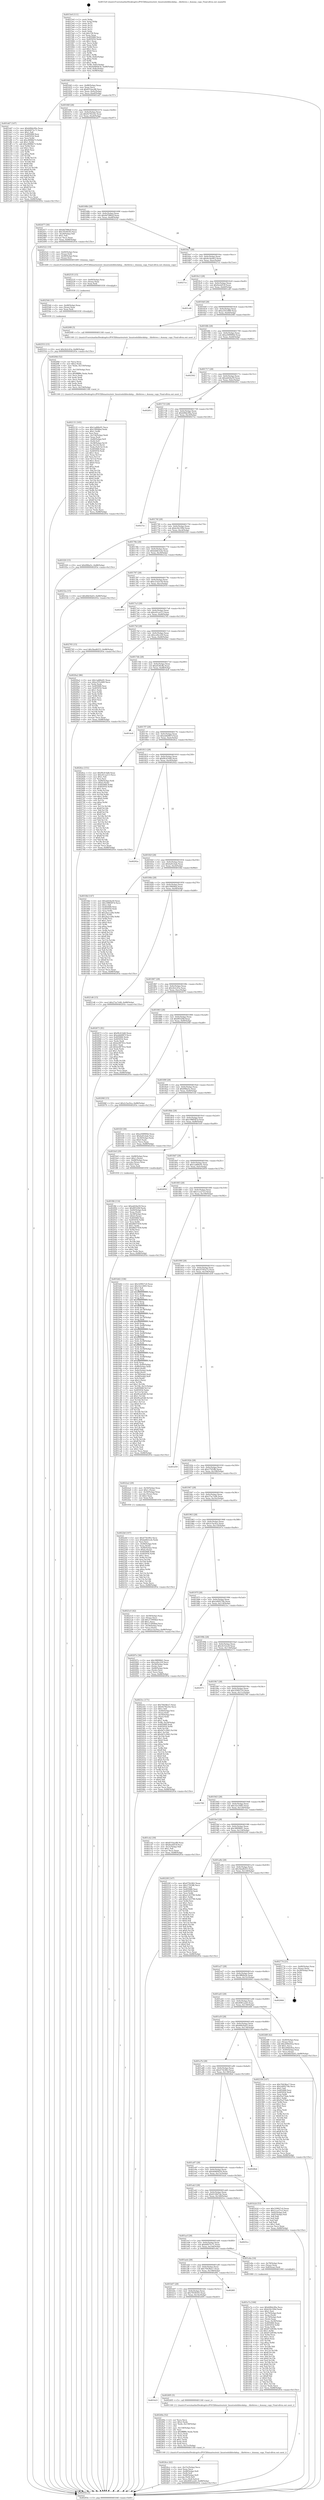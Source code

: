 digraph "0x4015e0" {
  label = "0x4015e0 (/mnt/c/Users/mathe/Desktop/tcc/POCII/binaries/extr_linuxtoolsliblockdep....librbtree.c_dummy_copy_Final-ollvm.out::main(0))"
  labelloc = "t"
  node[shape=record]

  Entry [label="",width=0.3,height=0.3,shape=circle,fillcolor=black,style=filled]
  "0x40164f" [label="{
     0x40164f [32]\l
     | [instrs]\l
     &nbsp;&nbsp;0x40164f \<+6\>: mov -0x88(%rbp),%eax\l
     &nbsp;&nbsp;0x401655 \<+2\>: mov %eax,%ecx\l
     &nbsp;&nbsp;0x401657 \<+6\>: sub $0x831bec88,%ecx\l
     &nbsp;&nbsp;0x40165d \<+6\>: mov %eax,-0x9c(%rbp)\l
     &nbsp;&nbsp;0x401663 \<+6\>: mov %ecx,-0xa0(%rbp)\l
     &nbsp;&nbsp;0x401669 \<+6\>: je 0000000000401dd7 \<main+0x7f7\>\l
  }"]
  "0x401dd7" [label="{
     0x401dd7 [147]\l
     | [instrs]\l
     &nbsp;&nbsp;0x401dd7 \<+5\>: mov $0xb08dc00a,%eax\l
     &nbsp;&nbsp;0x401ddc \<+5\>: mov $0x64975c71,%ecx\l
     &nbsp;&nbsp;0x401de1 \<+2\>: mov $0x1,%dl\l
     &nbsp;&nbsp;0x401de3 \<+7\>: mov 0x405068,%esi\l
     &nbsp;&nbsp;0x401dea \<+7\>: mov 0x405054,%edi\l
     &nbsp;&nbsp;0x401df1 \<+3\>: mov %esi,%r8d\l
     &nbsp;&nbsp;0x401df4 \<+7\>: sub $0xc8996b73,%r8d\l
     &nbsp;&nbsp;0x401dfb \<+4\>: sub $0x1,%r8d\l
     &nbsp;&nbsp;0x401dff \<+7\>: add $0xc8996b73,%r8d\l
     &nbsp;&nbsp;0x401e06 \<+4\>: imul %r8d,%esi\l
     &nbsp;&nbsp;0x401e0a \<+3\>: and $0x1,%esi\l
     &nbsp;&nbsp;0x401e0d \<+3\>: cmp $0x0,%esi\l
     &nbsp;&nbsp;0x401e10 \<+4\>: sete %r9b\l
     &nbsp;&nbsp;0x401e14 \<+3\>: cmp $0xa,%edi\l
     &nbsp;&nbsp;0x401e17 \<+4\>: setl %r10b\l
     &nbsp;&nbsp;0x401e1b \<+3\>: mov %r9b,%r11b\l
     &nbsp;&nbsp;0x401e1e \<+4\>: xor $0xff,%r11b\l
     &nbsp;&nbsp;0x401e22 \<+3\>: mov %r10b,%bl\l
     &nbsp;&nbsp;0x401e25 \<+3\>: xor $0xff,%bl\l
     &nbsp;&nbsp;0x401e28 \<+3\>: xor $0x1,%dl\l
     &nbsp;&nbsp;0x401e2b \<+3\>: mov %r11b,%r14b\l
     &nbsp;&nbsp;0x401e2e \<+4\>: and $0xff,%r14b\l
     &nbsp;&nbsp;0x401e32 \<+3\>: and %dl,%r9b\l
     &nbsp;&nbsp;0x401e35 \<+3\>: mov %bl,%r15b\l
     &nbsp;&nbsp;0x401e38 \<+4\>: and $0xff,%r15b\l
     &nbsp;&nbsp;0x401e3c \<+3\>: and %dl,%r10b\l
     &nbsp;&nbsp;0x401e3f \<+3\>: or %r9b,%r14b\l
     &nbsp;&nbsp;0x401e42 \<+3\>: or %r10b,%r15b\l
     &nbsp;&nbsp;0x401e45 \<+3\>: xor %r15b,%r14b\l
     &nbsp;&nbsp;0x401e48 \<+3\>: or %bl,%r11b\l
     &nbsp;&nbsp;0x401e4b \<+4\>: xor $0xff,%r11b\l
     &nbsp;&nbsp;0x401e4f \<+3\>: or $0x1,%dl\l
     &nbsp;&nbsp;0x401e52 \<+3\>: and %dl,%r11b\l
     &nbsp;&nbsp;0x401e55 \<+3\>: or %r11b,%r14b\l
     &nbsp;&nbsp;0x401e58 \<+4\>: test $0x1,%r14b\l
     &nbsp;&nbsp;0x401e5c \<+3\>: cmovne %ecx,%eax\l
     &nbsp;&nbsp;0x401e5f \<+6\>: mov %eax,-0x88(%rbp)\l
     &nbsp;&nbsp;0x401e65 \<+5\>: jmp 000000000040293e \<main+0x135e\>\l
  }"]
  "0x40166f" [label="{
     0x40166f [28]\l
     | [instrs]\l
     &nbsp;&nbsp;0x40166f \<+5\>: jmp 0000000000401674 \<main+0x94\>\l
     &nbsp;&nbsp;0x401674 \<+6\>: mov -0x9c(%rbp),%eax\l
     &nbsp;&nbsp;0x40167a \<+5\>: sub $0x92782c62,%eax\l
     &nbsp;&nbsp;0x40167f \<+6\>: mov %eax,-0xa4(%rbp)\l
     &nbsp;&nbsp;0x401685 \<+6\>: je 0000000000402477 \<main+0xe97\>\l
  }"]
  Exit [label="",width=0.3,height=0.3,shape=circle,fillcolor=black,style=filled,peripheries=2]
  "0x402477" [label="{
     0x402477 [30]\l
     | [instrs]\l
     &nbsp;&nbsp;0x402477 \<+5\>: mov $0x9d798b2f,%eax\l
     &nbsp;&nbsp;0x40247c \<+5\>: mov $0x7f558183,%ecx\l
     &nbsp;&nbsp;0x402481 \<+3\>: mov -0x29(%rbp),%dl\l
     &nbsp;&nbsp;0x402484 \<+3\>: test $0x1,%dl\l
     &nbsp;&nbsp;0x402487 \<+3\>: cmovne %ecx,%eax\l
     &nbsp;&nbsp;0x40248a \<+6\>: mov %eax,-0x88(%rbp)\l
     &nbsp;&nbsp;0x402490 \<+5\>: jmp 000000000040293e \<main+0x135e\>\l
  }"]
  "0x40168b" [label="{
     0x40168b [28]\l
     | [instrs]\l
     &nbsp;&nbsp;0x40168b \<+5\>: jmp 0000000000401690 \<main+0xb0\>\l
     &nbsp;&nbsp;0x401690 \<+6\>: mov -0x9c(%rbp),%eax\l
     &nbsp;&nbsp;0x401696 \<+5\>: sub $0x9d798b2f,%eax\l
     &nbsp;&nbsp;0x40169b \<+6\>: mov %eax,-0xa8(%rbp)\l
     &nbsp;&nbsp;0x4016a1 \<+6\>: je 0000000000402522 \<main+0xf42\>\l
  }"]
  "0x402553" [label="{
     0x402553 [15]\l
     | [instrs]\l
     &nbsp;&nbsp;0x402553 \<+10\>: movl $0x2b2c43a,-0x88(%rbp)\l
     &nbsp;&nbsp;0x40255d \<+5\>: jmp 000000000040293e \<main+0x135e\>\l
  }"]
  "0x402522" [label="{
     0x402522 [19]\l
     | [instrs]\l
     &nbsp;&nbsp;0x402522 \<+4\>: mov -0x60(%rbp),%rax\l
     &nbsp;&nbsp;0x402526 \<+3\>: mov (%rax),%rdi\l
     &nbsp;&nbsp;0x402529 \<+4\>: mov -0x48(%rbp),%rax\l
     &nbsp;&nbsp;0x40252d \<+3\>: mov (%rax),%rsi\l
     &nbsp;&nbsp;0x402530 \<+5\>: call 0000000000401400 \<dummy_copy\>\l
     | [calls]\l
     &nbsp;&nbsp;0x401400 \{1\} (/mnt/c/Users/mathe/Desktop/tcc/POCII/binaries/extr_linuxtoolsliblockdep....librbtree.c_dummy_copy_Final-ollvm.out::dummy_copy)\l
  }"]
  "0x4016a7" [label="{
     0x4016a7 [28]\l
     | [instrs]\l
     &nbsp;&nbsp;0x4016a7 \<+5\>: jmp 00000000004016ac \<main+0xcc\>\l
     &nbsp;&nbsp;0x4016ac \<+6\>: mov -0x9c(%rbp),%eax\l
     &nbsp;&nbsp;0x4016b2 \<+5\>: sub $0x9e3dc8e5,%eax\l
     &nbsp;&nbsp;0x4016b7 \<+6\>: mov %eax,-0xac(%rbp)\l
     &nbsp;&nbsp;0x4016bd \<+6\>: je 00000000004027ce \<main+0x11ee\>\l
  }"]
  "0x402544" [label="{
     0x402544 [15]\l
     | [instrs]\l
     &nbsp;&nbsp;0x402544 \<+4\>: mov -0x48(%rbp),%rax\l
     &nbsp;&nbsp;0x402548 \<+3\>: mov (%rax),%rax\l
     &nbsp;&nbsp;0x40254b \<+3\>: mov %rax,%rdi\l
     &nbsp;&nbsp;0x40254e \<+5\>: call 0000000000401030 \<free@plt\>\l
     | [calls]\l
     &nbsp;&nbsp;0x401030 \{1\} (unknown)\l
  }"]
  "0x4027ce" [label="{
     0x4027ce\l
  }", style=dashed]
  "0x4016c3" [label="{
     0x4016c3 [28]\l
     | [instrs]\l
     &nbsp;&nbsp;0x4016c3 \<+5\>: jmp 00000000004016c8 \<main+0xe8\>\l
     &nbsp;&nbsp;0x4016c8 \<+6\>: mov -0x9c(%rbp),%eax\l
     &nbsp;&nbsp;0x4016ce \<+5\>: sub $0x9eebf53f,%eax\l
     &nbsp;&nbsp;0x4016d3 \<+6\>: mov %eax,-0xb0(%rbp)\l
     &nbsp;&nbsp;0x4016d9 \<+6\>: je 0000000000401cd0 \<main+0x6f0\>\l
  }"]
  "0x402535" [label="{
     0x402535 [15]\l
     | [instrs]\l
     &nbsp;&nbsp;0x402535 \<+4\>: mov -0x60(%rbp),%rax\l
     &nbsp;&nbsp;0x402539 \<+3\>: mov (%rax),%rax\l
     &nbsp;&nbsp;0x40253c \<+3\>: mov %rax,%rdi\l
     &nbsp;&nbsp;0x40253f \<+5\>: call 0000000000401030 \<free@plt\>\l
     | [calls]\l
     &nbsp;&nbsp;0x401030 \{1\} (unknown)\l
  }"]
  "0x401cd0" [label="{
     0x401cd0\l
  }", style=dashed]
  "0x4016df" [label="{
     0x4016df [28]\l
     | [instrs]\l
     &nbsp;&nbsp;0x4016df \<+5\>: jmp 00000000004016e4 \<main+0x104\>\l
     &nbsp;&nbsp;0x4016e4 \<+6\>: mov -0x9c(%rbp),%eax\l
     &nbsp;&nbsp;0x4016ea \<+5\>: sub $0xa355c689,%eax\l
     &nbsp;&nbsp;0x4016ef \<+6\>: mov %eax,-0xb4(%rbp)\l
     &nbsp;&nbsp;0x4016f5 \<+6\>: je 00000000004020f8 \<main+0xb18\>\l
  }"]
  "0x4024ce" [label="{
     0x4024ce [42]\l
     | [instrs]\l
     &nbsp;&nbsp;0x4024ce \<+6\>: mov -0x15c(%rbp),%ecx\l
     &nbsp;&nbsp;0x4024d4 \<+3\>: imul %eax,%ecx\l
     &nbsp;&nbsp;0x4024d7 \<+4\>: mov -0x48(%rbp),%r8\l
     &nbsp;&nbsp;0x4024db \<+3\>: mov (%r8),%r8\l
     &nbsp;&nbsp;0x4024de \<+4\>: mov -0x40(%rbp),%r9\l
     &nbsp;&nbsp;0x4024e2 \<+3\>: movslq (%r9),%r9\l
     &nbsp;&nbsp;0x4024e5 \<+4\>: mov %ecx,(%r8,%r9,4)\l
     &nbsp;&nbsp;0x4024e9 \<+10\>: movl $0x4081a2d5,-0x88(%rbp)\l
     &nbsp;&nbsp;0x4024f3 \<+5\>: jmp 000000000040293e \<main+0x135e\>\l
  }"]
  "0x4020f8" [label="{
     0x4020f8 [5]\l
     | [instrs]\l
     &nbsp;&nbsp;0x4020f8 \<+5\>: call 0000000000401160 \<next_i\>\l
     | [calls]\l
     &nbsp;&nbsp;0x401160 \{1\} (/mnt/c/Users/mathe/Desktop/tcc/POCII/binaries/extr_linuxtoolsliblockdep....librbtree.c_dummy_copy_Final-ollvm.out::next_i)\l
  }"]
  "0x4016fb" [label="{
     0x4016fb [28]\l
     | [instrs]\l
     &nbsp;&nbsp;0x4016fb \<+5\>: jmp 0000000000401700 \<main+0x120\>\l
     &nbsp;&nbsp;0x401700 \<+6\>: mov -0x9c(%rbp),%eax\l
     &nbsp;&nbsp;0x401706 \<+5\>: sub $0xa509900d,%eax\l
     &nbsp;&nbsp;0x40170b \<+6\>: mov %eax,-0xb8(%rbp)\l
     &nbsp;&nbsp;0x401711 \<+6\>: je 0000000000402562 \<main+0xf82\>\l
  }"]
  "0x40249a" [label="{
     0x40249a [52]\l
     | [instrs]\l
     &nbsp;&nbsp;0x40249a \<+2\>: xor %ecx,%ecx\l
     &nbsp;&nbsp;0x40249c \<+5\>: mov $0x2,%edx\l
     &nbsp;&nbsp;0x4024a1 \<+6\>: mov %edx,-0x158(%rbp)\l
     &nbsp;&nbsp;0x4024a7 \<+1\>: cltd\l
     &nbsp;&nbsp;0x4024a8 \<+6\>: mov -0x158(%rbp),%esi\l
     &nbsp;&nbsp;0x4024ae \<+2\>: idiv %esi\l
     &nbsp;&nbsp;0x4024b0 \<+6\>: imul $0xfffffffe,%edx,%edx\l
     &nbsp;&nbsp;0x4024b6 \<+2\>: mov %ecx,%edi\l
     &nbsp;&nbsp;0x4024b8 \<+2\>: sub %edx,%edi\l
     &nbsp;&nbsp;0x4024ba \<+2\>: mov %ecx,%edx\l
     &nbsp;&nbsp;0x4024bc \<+3\>: sub $0x1,%edx\l
     &nbsp;&nbsp;0x4024bf \<+2\>: add %edx,%edi\l
     &nbsp;&nbsp;0x4024c1 \<+2\>: sub %edi,%ecx\l
     &nbsp;&nbsp;0x4024c3 \<+6\>: mov %ecx,-0x15c(%rbp)\l
     &nbsp;&nbsp;0x4024c9 \<+5\>: call 0000000000401160 \<next_i\>\l
     | [calls]\l
     &nbsp;&nbsp;0x401160 \{1\} (/mnt/c/Users/mathe/Desktop/tcc/POCII/binaries/extr_linuxtoolsliblockdep....librbtree.c_dummy_copy_Final-ollvm.out::next_i)\l
  }"]
  "0x402562" [label="{
     0x402562\l
  }", style=dashed]
  "0x401717" [label="{
     0x401717 [28]\l
     | [instrs]\l
     &nbsp;&nbsp;0x401717 \<+5\>: jmp 000000000040171c \<main+0x13c\>\l
     &nbsp;&nbsp;0x40171c \<+6\>: mov -0x9c(%rbp),%eax\l
     &nbsp;&nbsp;0x401722 \<+5\>: sub $0xabf24a59,%eax\l
     &nbsp;&nbsp;0x401727 \<+6\>: mov %eax,-0xbc(%rbp)\l
     &nbsp;&nbsp;0x40172d \<+6\>: je 000000000040281c \<main+0x123c\>\l
  }"]
  "0x401b23" [label="{
     0x401b23\l
  }", style=dashed]
  "0x40281c" [label="{
     0x40281c\l
  }", style=dashed]
  "0x401733" [label="{
     0x401733 [28]\l
     | [instrs]\l
     &nbsp;&nbsp;0x401733 \<+5\>: jmp 0000000000401738 \<main+0x158\>\l
     &nbsp;&nbsp;0x401738 \<+6\>: mov -0x9c(%rbp),%eax\l
     &nbsp;&nbsp;0x40173e \<+5\>: sub $0xb08dc00a,%eax\l
     &nbsp;&nbsp;0x401743 \<+6\>: mov %eax,-0xc0(%rbp)\l
     &nbsp;&nbsp;0x401749 \<+6\>: je 00000000004027ec \<main+0x120c\>\l
  }"]
  "0x402495" [label="{
     0x402495 [5]\l
     | [instrs]\l
     &nbsp;&nbsp;0x402495 \<+5\>: call 0000000000401160 \<next_i\>\l
     | [calls]\l
     &nbsp;&nbsp;0x401160 \{1\} (/mnt/c/Users/mathe/Desktop/tcc/POCII/binaries/extr_linuxtoolsliblockdep....librbtree.c_dummy_copy_Final-ollvm.out::next_i)\l
  }"]
  "0x4027ec" [label="{
     0x4027ec\l
  }", style=dashed]
  "0x40174f" [label="{
     0x40174f [28]\l
     | [instrs]\l
     &nbsp;&nbsp;0x40174f \<+5\>: jmp 0000000000401754 \<main+0x174\>\l
     &nbsp;&nbsp;0x401754 \<+6\>: mov -0x9c(%rbp),%eax\l
     &nbsp;&nbsp;0x40175a \<+5\>: sub $0xb3fe199d,%eax\l
     &nbsp;&nbsp;0x40175f \<+6\>: mov %eax,-0xc4(%rbp)\l
     &nbsp;&nbsp;0x401765 \<+6\>: je 0000000000401f20 \<main+0x940\>\l
  }"]
  "0x401b07" [label="{
     0x401b07 [28]\l
     | [instrs]\l
     &nbsp;&nbsp;0x401b07 \<+5\>: jmp 0000000000401b0c \<main+0x52c\>\l
     &nbsp;&nbsp;0x401b0c \<+6\>: mov -0x9c(%rbp),%eax\l
     &nbsp;&nbsp;0x401b12 \<+5\>: sub $0x7f558183,%eax\l
     &nbsp;&nbsp;0x401b17 \<+6\>: mov %eax,-0x14c(%rbp)\l
     &nbsp;&nbsp;0x401b1d \<+6\>: je 0000000000402495 \<main+0xeb5\>\l
  }"]
  "0x401f20" [label="{
     0x401f20 [15]\l
     | [instrs]\l
     &nbsp;&nbsp;0x401f20 \<+10\>: movl $0xf0fba5c,-0x88(%rbp)\l
     &nbsp;&nbsp;0x401f2a \<+5\>: jmp 000000000040293e \<main+0x135e\>\l
  }"]
  "0x40176b" [label="{
     0x40176b [28]\l
     | [instrs]\l
     &nbsp;&nbsp;0x40176b \<+5\>: jmp 0000000000401770 \<main+0x190\>\l
     &nbsp;&nbsp;0x401770 \<+6\>: mov -0x9c(%rbp),%eax\l
     &nbsp;&nbsp;0x401776 \<+5\>: sub $0xbddb3ceb,%eax\l
     &nbsp;&nbsp;0x40177b \<+6\>: mov %eax,-0xc8(%rbp)\l
     &nbsp;&nbsp;0x401781 \<+6\>: je 000000000040232a \<main+0xd4a\>\l
  }"]
  "0x4028f1" [label="{
     0x4028f1\l
  }", style=dashed]
  "0x40232a" [label="{
     0x40232a [15]\l
     | [instrs]\l
     &nbsp;&nbsp;0x40232a \<+10\>: movl $0x46b5fa03,-0x88(%rbp)\l
     &nbsp;&nbsp;0x402334 \<+5\>: jmp 000000000040293e \<main+0x135e\>\l
  }"]
  "0x401787" [label="{
     0x401787 [28]\l
     | [instrs]\l
     &nbsp;&nbsp;0x401787 \<+5\>: jmp 000000000040178c \<main+0x1ac\>\l
     &nbsp;&nbsp;0x40178c \<+6\>: mov -0x9c(%rbp),%eax\l
     &nbsp;&nbsp;0x401792 \<+5\>: sub $0xc21b2c50,%eax\l
     &nbsp;&nbsp;0x401797 \<+6\>: mov %eax,-0xcc(%rbp)\l
     &nbsp;&nbsp;0x40179d \<+6\>: je 0000000000402916 \<main+0x1336\>\l
  }"]
  "0x4022bf" [label="{
     0x4022bf [107]\l
     | [instrs]\l
     &nbsp;&nbsp;0x4022bf \<+5\>: mov $0x475fc962,%ecx\l
     &nbsp;&nbsp;0x4022c4 \<+5\>: mov $0xbddb3ceb,%edx\l
     &nbsp;&nbsp;0x4022c9 \<+2\>: xor %esi,%esi\l
     &nbsp;&nbsp;0x4022cb \<+4\>: mov -0x48(%rbp),%rdi\l
     &nbsp;&nbsp;0x4022cf \<+3\>: mov %rax,(%rdi)\l
     &nbsp;&nbsp;0x4022d2 \<+4\>: mov -0x40(%rbp),%rax\l
     &nbsp;&nbsp;0x4022d6 \<+6\>: movl $0x0,(%rax)\l
     &nbsp;&nbsp;0x4022dc \<+8\>: mov 0x405068,%r8d\l
     &nbsp;&nbsp;0x4022e4 \<+8\>: mov 0x405054,%r9d\l
     &nbsp;&nbsp;0x4022ec \<+3\>: sub $0x1,%esi\l
     &nbsp;&nbsp;0x4022ef \<+3\>: mov %r8d,%r10d\l
     &nbsp;&nbsp;0x4022f2 \<+3\>: add %esi,%r10d\l
     &nbsp;&nbsp;0x4022f5 \<+4\>: imul %r10d,%r8d\l
     &nbsp;&nbsp;0x4022f9 \<+4\>: and $0x1,%r8d\l
     &nbsp;&nbsp;0x4022fd \<+4\>: cmp $0x0,%r8d\l
     &nbsp;&nbsp;0x402301 \<+4\>: sete %r11b\l
     &nbsp;&nbsp;0x402305 \<+4\>: cmp $0xa,%r9d\l
     &nbsp;&nbsp;0x402309 \<+3\>: setl %bl\l
     &nbsp;&nbsp;0x40230c \<+3\>: mov %r11b,%r14b\l
     &nbsp;&nbsp;0x40230f \<+3\>: and %bl,%r14b\l
     &nbsp;&nbsp;0x402312 \<+3\>: xor %bl,%r11b\l
     &nbsp;&nbsp;0x402315 \<+3\>: or %r11b,%r14b\l
     &nbsp;&nbsp;0x402318 \<+4\>: test $0x1,%r14b\l
     &nbsp;&nbsp;0x40231c \<+3\>: cmovne %edx,%ecx\l
     &nbsp;&nbsp;0x40231f \<+6\>: mov %ecx,-0x88(%rbp)\l
     &nbsp;&nbsp;0x402325 \<+5\>: jmp 000000000040293e \<main+0x135e\>\l
  }"]
  "0x402916" [label="{
     0x402916\l
  }", style=dashed]
  "0x4017a3" [label="{
     0x4017a3 [28]\l
     | [instrs]\l
     &nbsp;&nbsp;0x4017a3 \<+5\>: jmp 00000000004017a8 \<main+0x1c8\>\l
     &nbsp;&nbsp;0x4017a8 \<+6\>: mov -0x9c(%rbp),%eax\l
     &nbsp;&nbsp;0x4017ae \<+5\>: sub $0xc61ca213,%eax\l
     &nbsp;&nbsp;0x4017b3 \<+6\>: mov %eax,-0xd0(%rbp)\l
     &nbsp;&nbsp;0x4017b9 \<+6\>: je 0000000000402765 \<main+0x1185\>\l
  }"]
  "0x402131" [label="{
     0x402131 [165]\l
     | [instrs]\l
     &nbsp;&nbsp;0x402131 \<+5\>: mov $0x1ad66e91,%ecx\l
     &nbsp;&nbsp;0x402136 \<+5\>: mov $0x19004bd,%edx\l
     &nbsp;&nbsp;0x40213b \<+3\>: mov $0x1,%r8b\l
     &nbsp;&nbsp;0x40213e \<+2\>: xor %esi,%esi\l
     &nbsp;&nbsp;0x402140 \<+6\>: mov -0x154(%rbp),%edi\l
     &nbsp;&nbsp;0x402146 \<+3\>: imul %eax,%edi\l
     &nbsp;&nbsp;0x402149 \<+4\>: mov -0x60(%rbp),%r9\l
     &nbsp;&nbsp;0x40214d \<+3\>: mov (%r9),%r9\l
     &nbsp;&nbsp;0x402150 \<+4\>: mov -0x58(%rbp),%r10\l
     &nbsp;&nbsp;0x402154 \<+3\>: movslq (%r10),%r10\l
     &nbsp;&nbsp;0x402157 \<+4\>: mov %edi,(%r9,%r10,4)\l
     &nbsp;&nbsp;0x40215b \<+7\>: mov 0x405068,%eax\l
     &nbsp;&nbsp;0x402162 \<+7\>: mov 0x405054,%edi\l
     &nbsp;&nbsp;0x402169 \<+3\>: sub $0x1,%esi\l
     &nbsp;&nbsp;0x40216c \<+3\>: mov %eax,%r11d\l
     &nbsp;&nbsp;0x40216f \<+3\>: add %esi,%r11d\l
     &nbsp;&nbsp;0x402172 \<+4\>: imul %r11d,%eax\l
     &nbsp;&nbsp;0x402176 \<+3\>: and $0x1,%eax\l
     &nbsp;&nbsp;0x402179 \<+3\>: cmp $0x0,%eax\l
     &nbsp;&nbsp;0x40217c \<+3\>: sete %bl\l
     &nbsp;&nbsp;0x40217f \<+3\>: cmp $0xa,%edi\l
     &nbsp;&nbsp;0x402182 \<+4\>: setl %r14b\l
     &nbsp;&nbsp;0x402186 \<+3\>: mov %bl,%r15b\l
     &nbsp;&nbsp;0x402189 \<+4\>: xor $0xff,%r15b\l
     &nbsp;&nbsp;0x40218d \<+3\>: mov %r14b,%r12b\l
     &nbsp;&nbsp;0x402190 \<+4\>: xor $0xff,%r12b\l
     &nbsp;&nbsp;0x402194 \<+4\>: xor $0x0,%r8b\l
     &nbsp;&nbsp;0x402198 \<+3\>: mov %r15b,%r13b\l
     &nbsp;&nbsp;0x40219b \<+4\>: and $0x0,%r13b\l
     &nbsp;&nbsp;0x40219f \<+3\>: and %r8b,%bl\l
     &nbsp;&nbsp;0x4021a2 \<+3\>: mov %r12b,%al\l
     &nbsp;&nbsp;0x4021a5 \<+2\>: and $0x0,%al\l
     &nbsp;&nbsp;0x4021a7 \<+3\>: and %r8b,%r14b\l
     &nbsp;&nbsp;0x4021aa \<+3\>: or %bl,%r13b\l
     &nbsp;&nbsp;0x4021ad \<+3\>: or %r14b,%al\l
     &nbsp;&nbsp;0x4021b0 \<+3\>: xor %al,%r13b\l
     &nbsp;&nbsp;0x4021b3 \<+3\>: or %r12b,%r15b\l
     &nbsp;&nbsp;0x4021b6 \<+4\>: xor $0xff,%r15b\l
     &nbsp;&nbsp;0x4021ba \<+4\>: or $0x0,%r8b\l
     &nbsp;&nbsp;0x4021be \<+3\>: and %r8b,%r15b\l
     &nbsp;&nbsp;0x4021c1 \<+3\>: or %r15b,%r13b\l
     &nbsp;&nbsp;0x4021c4 \<+4\>: test $0x1,%r13b\l
     &nbsp;&nbsp;0x4021c8 \<+3\>: cmovne %edx,%ecx\l
     &nbsp;&nbsp;0x4021cb \<+6\>: mov %ecx,-0x88(%rbp)\l
     &nbsp;&nbsp;0x4021d1 \<+5\>: jmp 000000000040293e \<main+0x135e\>\l
  }"]
  "0x402765" [label="{
     0x402765 [15]\l
     | [instrs]\l
     &nbsp;&nbsp;0x402765 \<+10\>: movl $0x3bad6253,-0x88(%rbp)\l
     &nbsp;&nbsp;0x40276f \<+5\>: jmp 000000000040293e \<main+0x135e\>\l
  }"]
  "0x4017bf" [label="{
     0x4017bf [28]\l
     | [instrs]\l
     &nbsp;&nbsp;0x4017bf \<+5\>: jmp 00000000004017c4 \<main+0x1e4\>\l
     &nbsp;&nbsp;0x4017c4 \<+6\>: mov -0x9c(%rbp),%eax\l
     &nbsp;&nbsp;0x4017ca \<+5\>: sub $0xcef4c229,%eax\l
     &nbsp;&nbsp;0x4017cf \<+6\>: mov %eax,-0xd4(%rbp)\l
     &nbsp;&nbsp;0x4017d5 \<+6\>: je 00000000004020a2 \<main+0xac2\>\l
  }"]
  "0x4020fd" [label="{
     0x4020fd [52]\l
     | [instrs]\l
     &nbsp;&nbsp;0x4020fd \<+2\>: xor %ecx,%ecx\l
     &nbsp;&nbsp;0x4020ff \<+5\>: mov $0x2,%edx\l
     &nbsp;&nbsp;0x402104 \<+6\>: mov %edx,-0x150(%rbp)\l
     &nbsp;&nbsp;0x40210a \<+1\>: cltd\l
     &nbsp;&nbsp;0x40210b \<+6\>: mov -0x150(%rbp),%esi\l
     &nbsp;&nbsp;0x402111 \<+2\>: idiv %esi\l
     &nbsp;&nbsp;0x402113 \<+6\>: imul $0xfffffffe,%edx,%edx\l
     &nbsp;&nbsp;0x402119 \<+2\>: mov %ecx,%edi\l
     &nbsp;&nbsp;0x40211b \<+2\>: sub %edx,%edi\l
     &nbsp;&nbsp;0x40211d \<+2\>: mov %ecx,%edx\l
     &nbsp;&nbsp;0x40211f \<+3\>: sub $0x1,%edx\l
     &nbsp;&nbsp;0x402122 \<+2\>: add %edx,%edi\l
     &nbsp;&nbsp;0x402124 \<+2\>: sub %edi,%ecx\l
     &nbsp;&nbsp;0x402126 \<+6\>: mov %ecx,-0x154(%rbp)\l
     &nbsp;&nbsp;0x40212c \<+5\>: call 0000000000401160 \<next_i\>\l
     | [calls]\l
     &nbsp;&nbsp;0x401160 \{1\} (/mnt/c/Users/mathe/Desktop/tcc/POCII/binaries/extr_linuxtoolsliblockdep....librbtree.c_dummy_copy_Final-ollvm.out::next_i)\l
  }"]
  "0x4020a2" [label="{
     0x4020a2 [86]\l
     | [instrs]\l
     &nbsp;&nbsp;0x4020a2 \<+5\>: mov $0x1ad66e91,%eax\l
     &nbsp;&nbsp;0x4020a7 \<+5\>: mov $0xa355c689,%ecx\l
     &nbsp;&nbsp;0x4020ac \<+2\>: xor %edx,%edx\l
     &nbsp;&nbsp;0x4020ae \<+7\>: mov 0x405068,%esi\l
     &nbsp;&nbsp;0x4020b5 \<+7\>: mov 0x405054,%edi\l
     &nbsp;&nbsp;0x4020bc \<+3\>: sub $0x1,%edx\l
     &nbsp;&nbsp;0x4020bf \<+3\>: mov %esi,%r8d\l
     &nbsp;&nbsp;0x4020c2 \<+3\>: add %edx,%r8d\l
     &nbsp;&nbsp;0x4020c5 \<+4\>: imul %r8d,%esi\l
     &nbsp;&nbsp;0x4020c9 \<+3\>: and $0x1,%esi\l
     &nbsp;&nbsp;0x4020cc \<+3\>: cmp $0x0,%esi\l
     &nbsp;&nbsp;0x4020cf \<+4\>: sete %r9b\l
     &nbsp;&nbsp;0x4020d3 \<+3\>: cmp $0xa,%edi\l
     &nbsp;&nbsp;0x4020d6 \<+4\>: setl %r10b\l
     &nbsp;&nbsp;0x4020da \<+3\>: mov %r9b,%r11b\l
     &nbsp;&nbsp;0x4020dd \<+3\>: and %r10b,%r11b\l
     &nbsp;&nbsp;0x4020e0 \<+3\>: xor %r10b,%r9b\l
     &nbsp;&nbsp;0x4020e3 \<+3\>: or %r9b,%r11b\l
     &nbsp;&nbsp;0x4020e6 \<+4\>: test $0x1,%r11b\l
     &nbsp;&nbsp;0x4020ea \<+3\>: cmovne %ecx,%eax\l
     &nbsp;&nbsp;0x4020ed \<+6\>: mov %eax,-0x88(%rbp)\l
     &nbsp;&nbsp;0x4020f3 \<+5\>: jmp 000000000040293e \<main+0x135e\>\l
  }"]
  "0x4017db" [label="{
     0x4017db [28]\l
     | [instrs]\l
     &nbsp;&nbsp;0x4017db \<+5\>: jmp 00000000004017e0 \<main+0x200\>\l
     &nbsp;&nbsp;0x4017e0 \<+6\>: mov -0x9c(%rbp),%eax\l
     &nbsp;&nbsp;0x4017e6 \<+5\>: sub $0xd536cffa,%eax\l
     &nbsp;&nbsp;0x4017eb \<+6\>: mov %eax,-0xd8(%rbp)\l
     &nbsp;&nbsp;0x4017f1 \<+6\>: je 0000000000401dc8 \<main+0x7e8\>\l
  }"]
  "0x401ffd" [label="{
     0x401ffd [114]\l
     | [instrs]\l
     &nbsp;&nbsp;0x401ffd \<+5\>: mov $0xabf24a59,%ecx\l
     &nbsp;&nbsp;0x402002 \<+5\>: mov $0x8932f4f,%edx\l
     &nbsp;&nbsp;0x402007 \<+4\>: mov -0x60(%rbp),%rdi\l
     &nbsp;&nbsp;0x40200b \<+3\>: mov %rax,(%rdi)\l
     &nbsp;&nbsp;0x40200e \<+4\>: mov -0x58(%rbp),%rax\l
     &nbsp;&nbsp;0x402012 \<+6\>: movl $0x0,(%rax)\l
     &nbsp;&nbsp;0x402018 \<+7\>: mov 0x405068,%esi\l
     &nbsp;&nbsp;0x40201f \<+8\>: mov 0x405054,%r8d\l
     &nbsp;&nbsp;0x402027 \<+3\>: mov %esi,%r9d\l
     &nbsp;&nbsp;0x40202a \<+7\>: add $0x86f37459,%r9d\l
     &nbsp;&nbsp;0x402031 \<+4\>: sub $0x1,%r9d\l
     &nbsp;&nbsp;0x402035 \<+7\>: sub $0x86f37459,%r9d\l
     &nbsp;&nbsp;0x40203c \<+4\>: imul %r9d,%esi\l
     &nbsp;&nbsp;0x402040 \<+3\>: and $0x1,%esi\l
     &nbsp;&nbsp;0x402043 \<+3\>: cmp $0x0,%esi\l
     &nbsp;&nbsp;0x402046 \<+4\>: sete %r10b\l
     &nbsp;&nbsp;0x40204a \<+4\>: cmp $0xa,%r8d\l
     &nbsp;&nbsp;0x40204e \<+4\>: setl %r11b\l
     &nbsp;&nbsp;0x402052 \<+3\>: mov %r10b,%bl\l
     &nbsp;&nbsp;0x402055 \<+3\>: and %r11b,%bl\l
     &nbsp;&nbsp;0x402058 \<+3\>: xor %r11b,%r10b\l
     &nbsp;&nbsp;0x40205b \<+3\>: or %r10b,%bl\l
     &nbsp;&nbsp;0x40205e \<+3\>: test $0x1,%bl\l
     &nbsp;&nbsp;0x402061 \<+3\>: cmovne %edx,%ecx\l
     &nbsp;&nbsp;0x402064 \<+6\>: mov %ecx,-0x88(%rbp)\l
     &nbsp;&nbsp;0x40206a \<+5\>: jmp 000000000040293e \<main+0x135e\>\l
  }"]
  "0x401dc8" [label="{
     0x401dc8\l
  }", style=dashed]
  "0x4017f7" [label="{
     0x4017f7 [28]\l
     | [instrs]\l
     &nbsp;&nbsp;0x4017f7 \<+5\>: jmp 00000000004017fc \<main+0x21c\>\l
     &nbsp;&nbsp;0x4017fc \<+6\>: mov -0x9c(%rbp),%eax\l
     &nbsp;&nbsp;0x401802 \<+5\>: sub $0xeb8d987f,%eax\l
     &nbsp;&nbsp;0x401807 \<+6\>: mov %eax,-0xdc(%rbp)\l
     &nbsp;&nbsp;0x40180d \<+6\>: je 00000000004026ce \<main+0x10ee\>\l
  }"]
  "0x401e7a" [label="{
     0x401e7a [166]\l
     | [instrs]\l
     &nbsp;&nbsp;0x401e7a \<+5\>: mov $0xb08dc00a,%ecx\l
     &nbsp;&nbsp;0x401e7f \<+5\>: mov $0xb3fe199d,%edx\l
     &nbsp;&nbsp;0x401e84 \<+3\>: mov $0x1,%sil\l
     &nbsp;&nbsp;0x401e87 \<+4\>: mov -0x70(%rbp),%rdi\l
     &nbsp;&nbsp;0x401e8b \<+2\>: mov %eax,(%rdi)\l
     &nbsp;&nbsp;0x401e8d \<+4\>: mov -0x70(%rbp),%rdi\l
     &nbsp;&nbsp;0x401e91 \<+2\>: mov (%rdi),%eax\l
     &nbsp;&nbsp;0x401e93 \<+3\>: mov %eax,-0x30(%rbp)\l
     &nbsp;&nbsp;0x401e96 \<+7\>: mov 0x405068,%eax\l
     &nbsp;&nbsp;0x401e9d \<+8\>: mov 0x405054,%r8d\l
     &nbsp;&nbsp;0x401ea5 \<+3\>: mov %eax,%r9d\l
     &nbsp;&nbsp;0x401ea8 \<+7\>: add $0x872d938e,%r9d\l
     &nbsp;&nbsp;0x401eaf \<+4\>: sub $0x1,%r9d\l
     &nbsp;&nbsp;0x401eb3 \<+7\>: sub $0x872d938e,%r9d\l
     &nbsp;&nbsp;0x401eba \<+4\>: imul %r9d,%eax\l
     &nbsp;&nbsp;0x401ebe \<+3\>: and $0x1,%eax\l
     &nbsp;&nbsp;0x401ec1 \<+3\>: cmp $0x0,%eax\l
     &nbsp;&nbsp;0x401ec4 \<+4\>: sete %r10b\l
     &nbsp;&nbsp;0x401ec8 \<+4\>: cmp $0xa,%r8d\l
     &nbsp;&nbsp;0x401ecc \<+4\>: setl %r11b\l
     &nbsp;&nbsp;0x401ed0 \<+3\>: mov %r10b,%bl\l
     &nbsp;&nbsp;0x401ed3 \<+3\>: xor $0xff,%bl\l
     &nbsp;&nbsp;0x401ed6 \<+3\>: mov %r11b,%r14b\l
     &nbsp;&nbsp;0x401ed9 \<+4\>: xor $0xff,%r14b\l
     &nbsp;&nbsp;0x401edd \<+4\>: xor $0x0,%sil\l
     &nbsp;&nbsp;0x401ee1 \<+3\>: mov %bl,%r15b\l
     &nbsp;&nbsp;0x401ee4 \<+4\>: and $0x0,%r15b\l
     &nbsp;&nbsp;0x401ee8 \<+3\>: and %sil,%r10b\l
     &nbsp;&nbsp;0x401eeb \<+3\>: mov %r14b,%r12b\l
     &nbsp;&nbsp;0x401eee \<+4\>: and $0x0,%r12b\l
     &nbsp;&nbsp;0x401ef2 \<+3\>: and %sil,%r11b\l
     &nbsp;&nbsp;0x401ef5 \<+3\>: or %r10b,%r15b\l
     &nbsp;&nbsp;0x401ef8 \<+3\>: or %r11b,%r12b\l
     &nbsp;&nbsp;0x401efb \<+3\>: xor %r12b,%r15b\l
     &nbsp;&nbsp;0x401efe \<+3\>: or %r14b,%bl\l
     &nbsp;&nbsp;0x401f01 \<+3\>: xor $0xff,%bl\l
     &nbsp;&nbsp;0x401f04 \<+4\>: or $0x0,%sil\l
     &nbsp;&nbsp;0x401f08 \<+3\>: and %sil,%bl\l
     &nbsp;&nbsp;0x401f0b \<+3\>: or %bl,%r15b\l
     &nbsp;&nbsp;0x401f0e \<+4\>: test $0x1,%r15b\l
     &nbsp;&nbsp;0x401f12 \<+3\>: cmovne %edx,%ecx\l
     &nbsp;&nbsp;0x401f15 \<+6\>: mov %ecx,-0x88(%rbp)\l
     &nbsp;&nbsp;0x401f1b \<+5\>: jmp 000000000040293e \<main+0x135e\>\l
  }"]
  "0x4026ce" [label="{
     0x4026ce [151]\l
     | [instrs]\l
     &nbsp;&nbsp;0x4026ce \<+5\>: mov $0xf9c414d0,%eax\l
     &nbsp;&nbsp;0x4026d3 \<+5\>: mov $0xc61ca213,%ecx\l
     &nbsp;&nbsp;0x4026d8 \<+2\>: mov $0x1,%dl\l
     &nbsp;&nbsp;0x4026da \<+2\>: xor %esi,%esi\l
     &nbsp;&nbsp;0x4026dc \<+4\>: mov -0x80(%rbp),%rdi\l
     &nbsp;&nbsp;0x4026e0 \<+6\>: movl $0x0,(%rdi)\l
     &nbsp;&nbsp;0x4026e6 \<+8\>: mov 0x405068,%r8d\l
     &nbsp;&nbsp;0x4026ee \<+8\>: mov 0x405054,%r9d\l
     &nbsp;&nbsp;0x4026f6 \<+3\>: sub $0x1,%esi\l
     &nbsp;&nbsp;0x4026f9 \<+3\>: mov %r8d,%r10d\l
     &nbsp;&nbsp;0x4026fc \<+3\>: add %esi,%r10d\l
     &nbsp;&nbsp;0x4026ff \<+4\>: imul %r10d,%r8d\l
     &nbsp;&nbsp;0x402703 \<+4\>: and $0x1,%r8d\l
     &nbsp;&nbsp;0x402707 \<+4\>: cmp $0x0,%r8d\l
     &nbsp;&nbsp;0x40270b \<+4\>: sete %r11b\l
     &nbsp;&nbsp;0x40270f \<+4\>: cmp $0xa,%r9d\l
     &nbsp;&nbsp;0x402713 \<+3\>: setl %bl\l
     &nbsp;&nbsp;0x402716 \<+3\>: mov %r11b,%r14b\l
     &nbsp;&nbsp;0x402719 \<+4\>: xor $0xff,%r14b\l
     &nbsp;&nbsp;0x40271d \<+3\>: mov %bl,%r15b\l
     &nbsp;&nbsp;0x402720 \<+4\>: xor $0xff,%r15b\l
     &nbsp;&nbsp;0x402724 \<+3\>: xor $0x0,%dl\l
     &nbsp;&nbsp;0x402727 \<+3\>: mov %r14b,%r12b\l
     &nbsp;&nbsp;0x40272a \<+4\>: and $0x0,%r12b\l
     &nbsp;&nbsp;0x40272e \<+3\>: and %dl,%r11b\l
     &nbsp;&nbsp;0x402731 \<+3\>: mov %r15b,%r13b\l
     &nbsp;&nbsp;0x402734 \<+4\>: and $0x0,%r13b\l
     &nbsp;&nbsp;0x402738 \<+2\>: and %dl,%bl\l
     &nbsp;&nbsp;0x40273a \<+3\>: or %r11b,%r12b\l
     &nbsp;&nbsp;0x40273d \<+3\>: or %bl,%r13b\l
     &nbsp;&nbsp;0x402740 \<+3\>: xor %r13b,%r12b\l
     &nbsp;&nbsp;0x402743 \<+3\>: or %r15b,%r14b\l
     &nbsp;&nbsp;0x402746 \<+4\>: xor $0xff,%r14b\l
     &nbsp;&nbsp;0x40274a \<+3\>: or $0x0,%dl\l
     &nbsp;&nbsp;0x40274d \<+3\>: and %dl,%r14b\l
     &nbsp;&nbsp;0x402750 \<+3\>: or %r14b,%r12b\l
     &nbsp;&nbsp;0x402753 \<+4\>: test $0x1,%r12b\l
     &nbsp;&nbsp;0x402757 \<+3\>: cmovne %ecx,%eax\l
     &nbsp;&nbsp;0x40275a \<+6\>: mov %eax,-0x88(%rbp)\l
     &nbsp;&nbsp;0x402760 \<+5\>: jmp 000000000040293e \<main+0x135e\>\l
  }"]
  "0x401813" [label="{
     0x401813 [28]\l
     | [instrs]\l
     &nbsp;&nbsp;0x401813 \<+5\>: jmp 0000000000401818 \<main+0x238\>\l
     &nbsp;&nbsp;0x401818 \<+6\>: mov -0x9c(%rbp),%eax\l
     &nbsp;&nbsp;0x40181e \<+5\>: sub $0xf9c414d0,%eax\l
     &nbsp;&nbsp;0x401823 \<+6\>: mov %eax,-0xe0(%rbp)\l
     &nbsp;&nbsp;0x401829 \<+6\>: je 000000000040292a \<main+0x134a\>\l
  }"]
  "0x401aeb" [label="{
     0x401aeb [28]\l
     | [instrs]\l
     &nbsp;&nbsp;0x401aeb \<+5\>: jmp 0000000000401af0 \<main+0x510\>\l
     &nbsp;&nbsp;0x401af0 \<+6\>: mov -0x9c(%rbp),%eax\l
     &nbsp;&nbsp;0x401af6 \<+5\>: sub $0x70438ee7,%eax\l
     &nbsp;&nbsp;0x401afb \<+6\>: mov %eax,-0x148(%rbp)\l
     &nbsp;&nbsp;0x401b01 \<+6\>: je 00000000004028f1 \<main+0x1311\>\l
  }"]
  "0x40292a" [label="{
     0x40292a\l
  }", style=dashed]
  "0x40182f" [label="{
     0x40182f [28]\l
     | [instrs]\l
     &nbsp;&nbsp;0x40182f \<+5\>: jmp 0000000000401834 \<main+0x254\>\l
     &nbsp;&nbsp;0x401834 \<+6\>: mov -0x9c(%rbp),%eax\l
     &nbsp;&nbsp;0x40183a \<+5\>: sub $0xfa45cbab,%eax\l
     &nbsp;&nbsp;0x40183f \<+6\>: mov %eax,-0xe4(%rbp)\l
     &nbsp;&nbsp;0x401845 \<+6\>: je 0000000000401f4d \<main+0x96d\>\l
  }"]
  "0x401e6a" [label="{
     0x401e6a [16]\l
     | [instrs]\l
     &nbsp;&nbsp;0x401e6a \<+4\>: mov -0x78(%rbp),%rax\l
     &nbsp;&nbsp;0x401e6e \<+3\>: mov (%rax),%rax\l
     &nbsp;&nbsp;0x401e71 \<+4\>: mov 0x8(%rax),%rdi\l
     &nbsp;&nbsp;0x401e75 \<+5\>: call 0000000000401060 \<atoi@plt\>\l
     | [calls]\l
     &nbsp;&nbsp;0x401060 \{1\} (unknown)\l
  }"]
  "0x401f4d" [label="{
     0x401f4d [147]\l
     | [instrs]\l
     &nbsp;&nbsp;0x401f4d \<+5\>: mov $0xabf24a59,%eax\l
     &nbsp;&nbsp;0x401f52 \<+5\>: mov $0x1988587d,%ecx\l
     &nbsp;&nbsp;0x401f57 \<+2\>: mov $0x1,%dl\l
     &nbsp;&nbsp;0x401f59 \<+7\>: mov 0x405068,%esi\l
     &nbsp;&nbsp;0x401f60 \<+7\>: mov 0x405054,%edi\l
     &nbsp;&nbsp;0x401f67 \<+3\>: mov %esi,%r8d\l
     &nbsp;&nbsp;0x401f6a \<+7\>: add $0x2bacca0b,%r8d\l
     &nbsp;&nbsp;0x401f71 \<+4\>: sub $0x1,%r8d\l
     &nbsp;&nbsp;0x401f75 \<+7\>: sub $0x2bacca0b,%r8d\l
     &nbsp;&nbsp;0x401f7c \<+4\>: imul %r8d,%esi\l
     &nbsp;&nbsp;0x401f80 \<+3\>: and $0x1,%esi\l
     &nbsp;&nbsp;0x401f83 \<+3\>: cmp $0x0,%esi\l
     &nbsp;&nbsp;0x401f86 \<+4\>: sete %r9b\l
     &nbsp;&nbsp;0x401f8a \<+3\>: cmp $0xa,%edi\l
     &nbsp;&nbsp;0x401f8d \<+4\>: setl %r10b\l
     &nbsp;&nbsp;0x401f91 \<+3\>: mov %r9b,%r11b\l
     &nbsp;&nbsp;0x401f94 \<+4\>: xor $0xff,%r11b\l
     &nbsp;&nbsp;0x401f98 \<+3\>: mov %r10b,%bl\l
     &nbsp;&nbsp;0x401f9b \<+3\>: xor $0xff,%bl\l
     &nbsp;&nbsp;0x401f9e \<+3\>: xor $0x1,%dl\l
     &nbsp;&nbsp;0x401fa1 \<+3\>: mov %r11b,%r14b\l
     &nbsp;&nbsp;0x401fa4 \<+4\>: and $0xff,%r14b\l
     &nbsp;&nbsp;0x401fa8 \<+3\>: and %dl,%r9b\l
     &nbsp;&nbsp;0x401fab \<+3\>: mov %bl,%r15b\l
     &nbsp;&nbsp;0x401fae \<+4\>: and $0xff,%r15b\l
     &nbsp;&nbsp;0x401fb2 \<+3\>: and %dl,%r10b\l
     &nbsp;&nbsp;0x401fb5 \<+3\>: or %r9b,%r14b\l
     &nbsp;&nbsp;0x401fb8 \<+3\>: or %r10b,%r15b\l
     &nbsp;&nbsp;0x401fbb \<+3\>: xor %r15b,%r14b\l
     &nbsp;&nbsp;0x401fbe \<+3\>: or %bl,%r11b\l
     &nbsp;&nbsp;0x401fc1 \<+4\>: xor $0xff,%r11b\l
     &nbsp;&nbsp;0x401fc5 \<+3\>: or $0x1,%dl\l
     &nbsp;&nbsp;0x401fc8 \<+3\>: and %dl,%r11b\l
     &nbsp;&nbsp;0x401fcb \<+3\>: or %r11b,%r14b\l
     &nbsp;&nbsp;0x401fce \<+4\>: test $0x1,%r14b\l
     &nbsp;&nbsp;0x401fd2 \<+3\>: cmovne %ecx,%eax\l
     &nbsp;&nbsp;0x401fd5 \<+6\>: mov %eax,-0x88(%rbp)\l
     &nbsp;&nbsp;0x401fdb \<+5\>: jmp 000000000040293e \<main+0x135e\>\l
  }"]
  "0x40184b" [label="{
     0x40184b [28]\l
     | [instrs]\l
     &nbsp;&nbsp;0x40184b \<+5\>: jmp 0000000000401850 \<main+0x270\>\l
     &nbsp;&nbsp;0x401850 \<+6\>: mov -0x9c(%rbp),%eax\l
     &nbsp;&nbsp;0x401856 \<+5\>: sub $0x19004bd,%eax\l
     &nbsp;&nbsp;0x40185b \<+6\>: mov %eax,-0xe8(%rbp)\l
     &nbsp;&nbsp;0x401861 \<+6\>: je 00000000004021d6 \<main+0xbf6\>\l
  }"]
  "0x401acf" [label="{
     0x401acf [28]\l
     | [instrs]\l
     &nbsp;&nbsp;0x401acf \<+5\>: jmp 0000000000401ad4 \<main+0x4f4\>\l
     &nbsp;&nbsp;0x401ad4 \<+6\>: mov -0x9c(%rbp),%eax\l
     &nbsp;&nbsp;0x401ada \<+5\>: sub $0x64975c71,%eax\l
     &nbsp;&nbsp;0x401adf \<+6\>: mov %eax,-0x144(%rbp)\l
     &nbsp;&nbsp;0x401ae5 \<+6\>: je 0000000000401e6a \<main+0x88a\>\l
  }"]
  "0x4021d6" [label="{
     0x4021d6 [15]\l
     | [instrs]\l
     &nbsp;&nbsp;0x4021d6 \<+10\>: movl $0x27ac7e06,-0x88(%rbp)\l
     &nbsp;&nbsp;0x4021e0 \<+5\>: jmp 000000000040293e \<main+0x135e\>\l
  }"]
  "0x401867" [label="{
     0x401867 [28]\l
     | [instrs]\l
     &nbsp;&nbsp;0x401867 \<+5\>: jmp 000000000040186c \<main+0x28c\>\l
     &nbsp;&nbsp;0x40186c \<+6\>: mov -0x9c(%rbp),%eax\l
     &nbsp;&nbsp;0x401872 \<+5\>: sub $0x2b2c43a,%eax\l
     &nbsp;&nbsp;0x401877 \<+6\>: mov %eax,-0xec(%rbp)\l
     &nbsp;&nbsp;0x40187d \<+6\>: je 0000000000402673 \<main+0x1093\>\l
  }"]
  "0x4025cc" [label="{
     0x4025cc\l
  }", style=dashed]
  "0x402673" [label="{
     0x402673 [91]\l
     | [instrs]\l
     &nbsp;&nbsp;0x402673 \<+5\>: mov $0xf9c414d0,%eax\l
     &nbsp;&nbsp;0x402678 \<+5\>: mov $0xeb8d987f,%ecx\l
     &nbsp;&nbsp;0x40267d \<+7\>: mov 0x405068,%edx\l
     &nbsp;&nbsp;0x402684 \<+7\>: mov 0x405054,%esi\l
     &nbsp;&nbsp;0x40268b \<+2\>: mov %edx,%edi\l
     &nbsp;&nbsp;0x40268d \<+6\>: sub $0xbc68761e,%edi\l
     &nbsp;&nbsp;0x402693 \<+3\>: sub $0x1,%edi\l
     &nbsp;&nbsp;0x402696 \<+6\>: add $0xbc68761e,%edi\l
     &nbsp;&nbsp;0x40269c \<+3\>: imul %edi,%edx\l
     &nbsp;&nbsp;0x40269f \<+3\>: and $0x1,%edx\l
     &nbsp;&nbsp;0x4026a2 \<+3\>: cmp $0x0,%edx\l
     &nbsp;&nbsp;0x4026a5 \<+4\>: sete %r8b\l
     &nbsp;&nbsp;0x4026a9 \<+3\>: cmp $0xa,%esi\l
     &nbsp;&nbsp;0x4026ac \<+4\>: setl %r9b\l
     &nbsp;&nbsp;0x4026b0 \<+3\>: mov %r8b,%r10b\l
     &nbsp;&nbsp;0x4026b3 \<+3\>: and %r9b,%r10b\l
     &nbsp;&nbsp;0x4026b6 \<+3\>: xor %r9b,%r8b\l
     &nbsp;&nbsp;0x4026b9 \<+3\>: or %r8b,%r10b\l
     &nbsp;&nbsp;0x4026bc \<+4\>: test $0x1,%r10b\l
     &nbsp;&nbsp;0x4026c0 \<+3\>: cmovne %ecx,%eax\l
     &nbsp;&nbsp;0x4026c3 \<+6\>: mov %eax,-0x88(%rbp)\l
     &nbsp;&nbsp;0x4026c9 \<+5\>: jmp 000000000040293e \<main+0x135e\>\l
  }"]
  "0x401883" [label="{
     0x401883 [28]\l
     | [instrs]\l
     &nbsp;&nbsp;0x401883 \<+5\>: jmp 0000000000401888 \<main+0x2a8\>\l
     &nbsp;&nbsp;0x401888 \<+6\>: mov -0x9c(%rbp),%eax\l
     &nbsp;&nbsp;0x40188e \<+5\>: sub $0x8932f4f,%eax\l
     &nbsp;&nbsp;0x401893 \<+6\>: mov %eax,-0xf0(%rbp)\l
     &nbsp;&nbsp;0x401899 \<+6\>: je 000000000040206f \<main+0xa8f\>\l
  }"]
  "0x4015e0" [label="{
     0x4015e0 [111]\l
     | [instrs]\l
     &nbsp;&nbsp;0x4015e0 \<+1\>: push %rbp\l
     &nbsp;&nbsp;0x4015e1 \<+3\>: mov %rsp,%rbp\l
     &nbsp;&nbsp;0x4015e4 \<+2\>: push %r15\l
     &nbsp;&nbsp;0x4015e6 \<+2\>: push %r14\l
     &nbsp;&nbsp;0x4015e8 \<+2\>: push %r13\l
     &nbsp;&nbsp;0x4015ea \<+2\>: push %r12\l
     &nbsp;&nbsp;0x4015ec \<+1\>: push %rbx\l
     &nbsp;&nbsp;0x4015ed \<+7\>: sub $0x158,%rsp\l
     &nbsp;&nbsp;0x4015f4 \<+2\>: xor %eax,%eax\l
     &nbsp;&nbsp;0x4015f6 \<+7\>: mov 0x405068,%ecx\l
     &nbsp;&nbsp;0x4015fd \<+7\>: mov 0x405054,%edx\l
     &nbsp;&nbsp;0x401604 \<+3\>: sub $0x1,%eax\l
     &nbsp;&nbsp;0x401607 \<+3\>: mov %ecx,%r8d\l
     &nbsp;&nbsp;0x40160a \<+3\>: add %eax,%r8d\l
     &nbsp;&nbsp;0x40160d \<+4\>: imul %r8d,%ecx\l
     &nbsp;&nbsp;0x401611 \<+3\>: and $0x1,%ecx\l
     &nbsp;&nbsp;0x401614 \<+3\>: cmp $0x0,%ecx\l
     &nbsp;&nbsp;0x401617 \<+4\>: sete %r9b\l
     &nbsp;&nbsp;0x40161b \<+4\>: and $0x1,%r9b\l
     &nbsp;&nbsp;0x40161f \<+7\>: mov %r9b,-0x82(%rbp)\l
     &nbsp;&nbsp;0x401626 \<+3\>: cmp $0xa,%edx\l
     &nbsp;&nbsp;0x401629 \<+4\>: setl %r9b\l
     &nbsp;&nbsp;0x40162d \<+4\>: and $0x1,%r9b\l
     &nbsp;&nbsp;0x401631 \<+7\>: mov %r9b,-0x81(%rbp)\l
     &nbsp;&nbsp;0x401638 \<+10\>: movl $0x4d460434,-0x88(%rbp)\l
     &nbsp;&nbsp;0x401642 \<+6\>: mov %edi,-0x8c(%rbp)\l
     &nbsp;&nbsp;0x401648 \<+7\>: mov %rsi,-0x98(%rbp)\l
  }"]
  "0x40206f" [label="{
     0x40206f [15]\l
     | [instrs]\l
     &nbsp;&nbsp;0x40206f \<+10\>: movl $0x2c5ac9ca,-0x88(%rbp)\l
     &nbsp;&nbsp;0x402079 \<+5\>: jmp 000000000040293e \<main+0x135e\>\l
  }"]
  "0x40189f" [label="{
     0x40189f [28]\l
     | [instrs]\l
     &nbsp;&nbsp;0x40189f \<+5\>: jmp 00000000004018a4 \<main+0x2c4\>\l
     &nbsp;&nbsp;0x4018a4 \<+6\>: mov -0x9c(%rbp),%eax\l
     &nbsp;&nbsp;0x4018aa \<+5\>: sub $0xf0fba5c,%eax\l
     &nbsp;&nbsp;0x4018af \<+6\>: mov %eax,-0xf4(%rbp)\l
     &nbsp;&nbsp;0x4018b5 \<+6\>: je 0000000000401f2f \<main+0x94f\>\l
  }"]
  "0x40293e" [label="{
     0x40293e [5]\l
     | [instrs]\l
     &nbsp;&nbsp;0x40293e \<+5\>: jmp 000000000040164f \<main+0x6f\>\l
  }"]
  "0x401f2f" [label="{
     0x401f2f [30]\l
     | [instrs]\l
     &nbsp;&nbsp;0x401f2f \<+5\>: mov $0xa509900d,%eax\l
     &nbsp;&nbsp;0x401f34 \<+5\>: mov $0xfa45cbab,%ecx\l
     &nbsp;&nbsp;0x401f39 \<+3\>: mov -0x30(%rbp),%edx\l
     &nbsp;&nbsp;0x401f3c \<+3\>: cmp $0x0,%edx\l
     &nbsp;&nbsp;0x401f3f \<+3\>: cmove %ecx,%eax\l
     &nbsp;&nbsp;0x401f42 \<+6\>: mov %eax,-0x88(%rbp)\l
     &nbsp;&nbsp;0x401f48 \<+5\>: jmp 000000000040293e \<main+0x135e\>\l
  }"]
  "0x4018bb" [label="{
     0x4018bb [28]\l
     | [instrs]\l
     &nbsp;&nbsp;0x4018bb \<+5\>: jmp 00000000004018c0 \<main+0x2e0\>\l
     &nbsp;&nbsp;0x4018c0 \<+6\>: mov -0x9c(%rbp),%eax\l
     &nbsp;&nbsp;0x4018c6 \<+5\>: sub $0x1988587d,%eax\l
     &nbsp;&nbsp;0x4018cb \<+6\>: mov %eax,-0xf8(%rbp)\l
     &nbsp;&nbsp;0x4018d1 \<+6\>: je 0000000000401fe0 \<main+0xa00\>\l
  }"]
  "0x401ab3" [label="{
     0x401ab3 [28]\l
     | [instrs]\l
     &nbsp;&nbsp;0x401ab3 \<+5\>: jmp 0000000000401ab8 \<main+0x4d8\>\l
     &nbsp;&nbsp;0x401ab8 \<+6\>: mov -0x9c(%rbp),%eax\l
     &nbsp;&nbsp;0x401abe \<+5\>: sub $0x6128d7ab,%eax\l
     &nbsp;&nbsp;0x401ac3 \<+6\>: mov %eax,-0x140(%rbp)\l
     &nbsp;&nbsp;0x401ac9 \<+6\>: je 00000000004025cc \<main+0xfec\>\l
  }"]
  "0x401fe0" [label="{
     0x401fe0 [29]\l
     | [instrs]\l
     &nbsp;&nbsp;0x401fe0 \<+4\>: mov -0x68(%rbp),%rax\l
     &nbsp;&nbsp;0x401fe4 \<+6\>: movl $0x1,(%rax)\l
     &nbsp;&nbsp;0x401fea \<+4\>: mov -0x68(%rbp),%rax\l
     &nbsp;&nbsp;0x401fee \<+3\>: movslq (%rax),%rax\l
     &nbsp;&nbsp;0x401ff1 \<+4\>: shl $0x2,%rax\l
     &nbsp;&nbsp;0x401ff5 \<+3\>: mov %rax,%rdi\l
     &nbsp;&nbsp;0x401ff8 \<+5\>: call 0000000000401050 \<malloc@plt\>\l
     | [calls]\l
     &nbsp;&nbsp;0x401050 \{1\} (unknown)\l
  }"]
  "0x4018d7" [label="{
     0x4018d7 [28]\l
     | [instrs]\l
     &nbsp;&nbsp;0x4018d7 \<+5\>: jmp 00000000004018dc \<main+0x2fc\>\l
     &nbsp;&nbsp;0x4018dc \<+6\>: mov -0x9c(%rbp),%eax\l
     &nbsp;&nbsp;0x4018e2 \<+5\>: sub $0x1ad66e91,%eax\l
     &nbsp;&nbsp;0x4018e7 \<+6\>: mov %eax,-0xfc(%rbp)\l
     &nbsp;&nbsp;0x4018ed \<+6\>: je 0000000000402859 \<main+0x1279\>\l
  }"]
  "0x401b2d" [label="{
     0x401b2d [53]\l
     | [instrs]\l
     &nbsp;&nbsp;0x401b2d \<+5\>: mov $0x329927c0,%eax\l
     &nbsp;&nbsp;0x401b32 \<+5\>: mov $0x1cce27e3,%ecx\l
     &nbsp;&nbsp;0x401b37 \<+6\>: mov -0x82(%rbp),%dl\l
     &nbsp;&nbsp;0x401b3d \<+7\>: mov -0x81(%rbp),%sil\l
     &nbsp;&nbsp;0x401b44 \<+3\>: mov %dl,%dil\l
     &nbsp;&nbsp;0x401b47 \<+3\>: and %sil,%dil\l
     &nbsp;&nbsp;0x401b4a \<+3\>: xor %sil,%dl\l
     &nbsp;&nbsp;0x401b4d \<+3\>: or %dl,%dil\l
     &nbsp;&nbsp;0x401b50 \<+4\>: test $0x1,%dil\l
     &nbsp;&nbsp;0x401b54 \<+3\>: cmovne %ecx,%eax\l
     &nbsp;&nbsp;0x401b57 \<+6\>: mov %eax,-0x88(%rbp)\l
     &nbsp;&nbsp;0x401b5d \<+5\>: jmp 000000000040293e \<main+0x135e\>\l
  }"]
  "0x402859" [label="{
     0x402859\l
  }", style=dashed]
  "0x4018f3" [label="{
     0x4018f3 [28]\l
     | [instrs]\l
     &nbsp;&nbsp;0x4018f3 \<+5\>: jmp 00000000004018f8 \<main+0x318\>\l
     &nbsp;&nbsp;0x4018f8 \<+6\>: mov -0x9c(%rbp),%eax\l
     &nbsp;&nbsp;0x4018fe \<+5\>: sub $0x1cce27e3,%eax\l
     &nbsp;&nbsp;0x401903 \<+6\>: mov %eax,-0x100(%rbp)\l
     &nbsp;&nbsp;0x401909 \<+6\>: je 0000000000401b62 \<main+0x582\>\l
  }"]
  "0x401a97" [label="{
     0x401a97 [28]\l
     | [instrs]\l
     &nbsp;&nbsp;0x401a97 \<+5\>: jmp 0000000000401a9c \<main+0x4bc\>\l
     &nbsp;&nbsp;0x401a9c \<+6\>: mov -0x9c(%rbp),%eax\l
     &nbsp;&nbsp;0x401aa2 \<+5\>: sub $0x4d460434,%eax\l
     &nbsp;&nbsp;0x401aa7 \<+6\>: mov %eax,-0x13c(%rbp)\l
     &nbsp;&nbsp;0x401aad \<+6\>: je 0000000000401b2d \<main+0x54d\>\l
  }"]
  "0x401b62" [label="{
     0x401b62 [336]\l
     | [instrs]\l
     &nbsp;&nbsp;0x401b62 \<+5\>: mov $0x329927c0,%eax\l
     &nbsp;&nbsp;0x401b67 \<+5\>: mov $0x32e149f3,%ecx\l
     &nbsp;&nbsp;0x401b6c \<+2\>: mov $0x1,%dl\l
     &nbsp;&nbsp;0x401b6e \<+3\>: mov %rsp,%rsi\l
     &nbsp;&nbsp;0x401b71 \<+4\>: add $0xfffffffffffffff0,%rsi\l
     &nbsp;&nbsp;0x401b75 \<+3\>: mov %rsi,%rsp\l
     &nbsp;&nbsp;0x401b78 \<+4\>: mov %rsi,-0x80(%rbp)\l
     &nbsp;&nbsp;0x401b7c \<+3\>: mov %rsp,%rsi\l
     &nbsp;&nbsp;0x401b7f \<+4\>: add $0xfffffffffffffff0,%rsi\l
     &nbsp;&nbsp;0x401b83 \<+3\>: mov %rsi,%rsp\l
     &nbsp;&nbsp;0x401b86 \<+3\>: mov %rsp,%rdi\l
     &nbsp;&nbsp;0x401b89 \<+4\>: add $0xfffffffffffffff0,%rdi\l
     &nbsp;&nbsp;0x401b8d \<+3\>: mov %rdi,%rsp\l
     &nbsp;&nbsp;0x401b90 \<+4\>: mov %rdi,-0x78(%rbp)\l
     &nbsp;&nbsp;0x401b94 \<+3\>: mov %rsp,%rdi\l
     &nbsp;&nbsp;0x401b97 \<+4\>: add $0xfffffffffffffff0,%rdi\l
     &nbsp;&nbsp;0x401b9b \<+3\>: mov %rdi,%rsp\l
     &nbsp;&nbsp;0x401b9e \<+4\>: mov %rdi,-0x70(%rbp)\l
     &nbsp;&nbsp;0x401ba2 \<+3\>: mov %rsp,%rdi\l
     &nbsp;&nbsp;0x401ba5 \<+4\>: add $0xfffffffffffffff0,%rdi\l
     &nbsp;&nbsp;0x401ba9 \<+3\>: mov %rdi,%rsp\l
     &nbsp;&nbsp;0x401bac \<+4\>: mov %rdi,-0x68(%rbp)\l
     &nbsp;&nbsp;0x401bb0 \<+3\>: mov %rsp,%rdi\l
     &nbsp;&nbsp;0x401bb3 \<+4\>: add $0xfffffffffffffff0,%rdi\l
     &nbsp;&nbsp;0x401bb7 \<+3\>: mov %rdi,%rsp\l
     &nbsp;&nbsp;0x401bba \<+4\>: mov %rdi,-0x60(%rbp)\l
     &nbsp;&nbsp;0x401bbe \<+3\>: mov %rsp,%rdi\l
     &nbsp;&nbsp;0x401bc1 \<+4\>: add $0xfffffffffffffff0,%rdi\l
     &nbsp;&nbsp;0x401bc5 \<+3\>: mov %rdi,%rsp\l
     &nbsp;&nbsp;0x401bc8 \<+4\>: mov %rdi,-0x58(%rbp)\l
     &nbsp;&nbsp;0x401bcc \<+3\>: mov %rsp,%rdi\l
     &nbsp;&nbsp;0x401bcf \<+4\>: add $0xfffffffffffffff0,%rdi\l
     &nbsp;&nbsp;0x401bd3 \<+3\>: mov %rdi,%rsp\l
     &nbsp;&nbsp;0x401bd6 \<+4\>: mov %rdi,-0x50(%rbp)\l
     &nbsp;&nbsp;0x401bda \<+3\>: mov %rsp,%rdi\l
     &nbsp;&nbsp;0x401bdd \<+4\>: add $0xfffffffffffffff0,%rdi\l
     &nbsp;&nbsp;0x401be1 \<+3\>: mov %rdi,%rsp\l
     &nbsp;&nbsp;0x401be4 \<+4\>: mov %rdi,-0x48(%rbp)\l
     &nbsp;&nbsp;0x401be8 \<+3\>: mov %rsp,%rdi\l
     &nbsp;&nbsp;0x401beb \<+4\>: add $0xfffffffffffffff0,%rdi\l
     &nbsp;&nbsp;0x401bef \<+3\>: mov %rdi,%rsp\l
     &nbsp;&nbsp;0x401bf2 \<+4\>: mov %rdi,-0x40(%rbp)\l
     &nbsp;&nbsp;0x401bf6 \<+4\>: mov -0x80(%rbp),%rdi\l
     &nbsp;&nbsp;0x401bfa \<+6\>: movl $0x0,(%rdi)\l
     &nbsp;&nbsp;0x401c00 \<+7\>: mov -0x8c(%rbp),%r8d\l
     &nbsp;&nbsp;0x401c07 \<+3\>: mov %r8d,(%rsi)\l
     &nbsp;&nbsp;0x401c0a \<+4\>: mov -0x78(%rbp),%rdi\l
     &nbsp;&nbsp;0x401c0e \<+7\>: mov -0x98(%rbp),%r9\l
     &nbsp;&nbsp;0x401c15 \<+3\>: mov %r9,(%rdi)\l
     &nbsp;&nbsp;0x401c18 \<+3\>: cmpl $0x2,(%rsi)\l
     &nbsp;&nbsp;0x401c1b \<+4\>: setne %r10b\l
     &nbsp;&nbsp;0x401c1f \<+4\>: and $0x1,%r10b\l
     &nbsp;&nbsp;0x401c23 \<+4\>: mov %r10b,-0x31(%rbp)\l
     &nbsp;&nbsp;0x401c27 \<+8\>: mov 0x405068,%r11d\l
     &nbsp;&nbsp;0x401c2f \<+7\>: mov 0x405054,%ebx\l
     &nbsp;&nbsp;0x401c36 \<+3\>: mov %r11d,%r14d\l
     &nbsp;&nbsp;0x401c39 \<+7\>: sub $0xf9cad5d8,%r14d\l
     &nbsp;&nbsp;0x401c40 \<+4\>: sub $0x1,%r14d\l
     &nbsp;&nbsp;0x401c44 \<+7\>: add $0xf9cad5d8,%r14d\l
     &nbsp;&nbsp;0x401c4b \<+4\>: imul %r14d,%r11d\l
     &nbsp;&nbsp;0x401c4f \<+4\>: and $0x1,%r11d\l
     &nbsp;&nbsp;0x401c53 \<+4\>: cmp $0x0,%r11d\l
     &nbsp;&nbsp;0x401c57 \<+4\>: sete %r10b\l
     &nbsp;&nbsp;0x401c5b \<+3\>: cmp $0xa,%ebx\l
     &nbsp;&nbsp;0x401c5e \<+4\>: setl %r15b\l
     &nbsp;&nbsp;0x401c62 \<+3\>: mov %r10b,%r12b\l
     &nbsp;&nbsp;0x401c65 \<+4\>: xor $0xff,%r12b\l
     &nbsp;&nbsp;0x401c69 \<+3\>: mov %r15b,%r13b\l
     &nbsp;&nbsp;0x401c6c \<+4\>: xor $0xff,%r13b\l
     &nbsp;&nbsp;0x401c70 \<+3\>: xor $0x1,%dl\l
     &nbsp;&nbsp;0x401c73 \<+3\>: mov %r12b,%sil\l
     &nbsp;&nbsp;0x401c76 \<+4\>: and $0xff,%sil\l
     &nbsp;&nbsp;0x401c7a \<+3\>: and %dl,%r10b\l
     &nbsp;&nbsp;0x401c7d \<+3\>: mov %r13b,%dil\l
     &nbsp;&nbsp;0x401c80 \<+4\>: and $0xff,%dil\l
     &nbsp;&nbsp;0x401c84 \<+3\>: and %dl,%r15b\l
     &nbsp;&nbsp;0x401c87 \<+3\>: or %r10b,%sil\l
     &nbsp;&nbsp;0x401c8a \<+3\>: or %r15b,%dil\l
     &nbsp;&nbsp;0x401c8d \<+3\>: xor %dil,%sil\l
     &nbsp;&nbsp;0x401c90 \<+3\>: or %r13b,%r12b\l
     &nbsp;&nbsp;0x401c93 \<+4\>: xor $0xff,%r12b\l
     &nbsp;&nbsp;0x401c97 \<+3\>: or $0x1,%dl\l
     &nbsp;&nbsp;0x401c9a \<+3\>: and %dl,%r12b\l
     &nbsp;&nbsp;0x401c9d \<+3\>: or %r12b,%sil\l
     &nbsp;&nbsp;0x401ca0 \<+4\>: test $0x1,%sil\l
     &nbsp;&nbsp;0x401ca4 \<+3\>: cmovne %ecx,%eax\l
     &nbsp;&nbsp;0x401ca7 \<+6\>: mov %eax,-0x88(%rbp)\l
     &nbsp;&nbsp;0x401cad \<+5\>: jmp 000000000040293e \<main+0x135e\>\l
  }"]
  "0x40190f" [label="{
     0x40190f [28]\l
     | [instrs]\l
     &nbsp;&nbsp;0x40190f \<+5\>: jmp 0000000000401914 \<main+0x334\>\l
     &nbsp;&nbsp;0x401914 \<+6\>: mov -0x9c(%rbp),%eax\l
     &nbsp;&nbsp;0x40191a \<+5\>: sub $0x25765a75,%eax\l
     &nbsp;&nbsp;0x40191f \<+6\>: mov %eax,-0x104(%rbp)\l
     &nbsp;&nbsp;0x401925 \<+6\>: je 0000000000401d59 \<main+0x779\>\l
  }"]
  "0x4028b4" [label="{
     0x4028b4\l
  }", style=dashed]
  "0x401d59" [label="{
     0x401d59\l
  }", style=dashed]
  "0x40192b" [label="{
     0x40192b [28]\l
     | [instrs]\l
     &nbsp;&nbsp;0x40192b \<+5\>: jmp 0000000000401930 \<main+0x350\>\l
     &nbsp;&nbsp;0x401930 \<+6\>: mov -0x9c(%rbp),%eax\l
     &nbsp;&nbsp;0x401936 \<+5\>: sub $0x275f1ffb,%eax\l
     &nbsp;&nbsp;0x40193b \<+6\>: mov %eax,-0x108(%rbp)\l
     &nbsp;&nbsp;0x401941 \<+6\>: je 00000000004022a2 \<main+0xcc2\>\l
  }"]
  "0x401a7b" [label="{
     0x401a7b [28]\l
     | [instrs]\l
     &nbsp;&nbsp;0x401a7b \<+5\>: jmp 0000000000401a80 \<main+0x4a0\>\l
     &nbsp;&nbsp;0x401a80 \<+6\>: mov -0x9c(%rbp),%eax\l
     &nbsp;&nbsp;0x401a86 \<+5\>: sub $0x475fc962,%eax\l
     &nbsp;&nbsp;0x401a8b \<+6\>: mov %eax,-0x138(%rbp)\l
     &nbsp;&nbsp;0x401a91 \<+6\>: je 00000000004028b4 \<main+0x12d4\>\l
  }"]
  "0x4022a2" [label="{
     0x4022a2 [29]\l
     | [instrs]\l
     &nbsp;&nbsp;0x4022a2 \<+4\>: mov -0x50(%rbp),%rax\l
     &nbsp;&nbsp;0x4022a6 \<+6\>: movl $0x1,(%rax)\l
     &nbsp;&nbsp;0x4022ac \<+4\>: mov -0x50(%rbp),%rax\l
     &nbsp;&nbsp;0x4022b0 \<+3\>: movslq (%rax),%rax\l
     &nbsp;&nbsp;0x4022b3 \<+4\>: shl $0x2,%rax\l
     &nbsp;&nbsp;0x4022b7 \<+3\>: mov %rax,%rdi\l
     &nbsp;&nbsp;0x4022ba \<+5\>: call 0000000000401050 \<malloc@plt\>\l
     | [calls]\l
     &nbsp;&nbsp;0x401050 \{1\} (unknown)\l
  }"]
  "0x401947" [label="{
     0x401947 [28]\l
     | [instrs]\l
     &nbsp;&nbsp;0x401947 \<+5\>: jmp 000000000040194c \<main+0x36c\>\l
     &nbsp;&nbsp;0x40194c \<+6\>: mov -0x9c(%rbp),%eax\l
     &nbsp;&nbsp;0x401952 \<+5\>: sub $0x27ac7e06,%eax\l
     &nbsp;&nbsp;0x401957 \<+6\>: mov %eax,-0x10c(%rbp)\l
     &nbsp;&nbsp;0x40195d \<+6\>: je 00000000004021e5 \<main+0xc05\>\l
  }"]
  "0x402339" [label="{
     0x402339 [147]\l
     | [instrs]\l
     &nbsp;&nbsp;0x402339 \<+5\>: mov $0x70438ee7,%eax\l
     &nbsp;&nbsp;0x40233e \<+5\>: mov $0x2d00274b,%ecx\l
     &nbsp;&nbsp;0x402343 \<+2\>: mov $0x1,%dl\l
     &nbsp;&nbsp;0x402345 \<+7\>: mov 0x405068,%esi\l
     &nbsp;&nbsp;0x40234c \<+7\>: mov 0x405054,%edi\l
     &nbsp;&nbsp;0x402353 \<+3\>: mov %esi,%r8d\l
     &nbsp;&nbsp;0x402356 \<+7\>: sub $0xf5a57bde,%r8d\l
     &nbsp;&nbsp;0x40235d \<+4\>: sub $0x1,%r8d\l
     &nbsp;&nbsp;0x402361 \<+7\>: add $0xf5a57bde,%r8d\l
     &nbsp;&nbsp;0x402368 \<+4\>: imul %r8d,%esi\l
     &nbsp;&nbsp;0x40236c \<+3\>: and $0x1,%esi\l
     &nbsp;&nbsp;0x40236f \<+3\>: cmp $0x0,%esi\l
     &nbsp;&nbsp;0x402372 \<+4\>: sete %r9b\l
     &nbsp;&nbsp;0x402376 \<+3\>: cmp $0xa,%edi\l
     &nbsp;&nbsp;0x402379 \<+4\>: setl %r10b\l
     &nbsp;&nbsp;0x40237d \<+3\>: mov %r9b,%r11b\l
     &nbsp;&nbsp;0x402380 \<+4\>: xor $0xff,%r11b\l
     &nbsp;&nbsp;0x402384 \<+3\>: mov %r10b,%bl\l
     &nbsp;&nbsp;0x402387 \<+3\>: xor $0xff,%bl\l
     &nbsp;&nbsp;0x40238a \<+3\>: xor $0x1,%dl\l
     &nbsp;&nbsp;0x40238d \<+3\>: mov %r11b,%r14b\l
     &nbsp;&nbsp;0x402390 \<+4\>: and $0xff,%r14b\l
     &nbsp;&nbsp;0x402394 \<+3\>: and %dl,%r9b\l
     &nbsp;&nbsp;0x402397 \<+3\>: mov %bl,%r15b\l
     &nbsp;&nbsp;0x40239a \<+4\>: and $0xff,%r15b\l
     &nbsp;&nbsp;0x40239e \<+3\>: and %dl,%r10b\l
     &nbsp;&nbsp;0x4023a1 \<+3\>: or %r9b,%r14b\l
     &nbsp;&nbsp;0x4023a4 \<+3\>: or %r10b,%r15b\l
     &nbsp;&nbsp;0x4023a7 \<+3\>: xor %r15b,%r14b\l
     &nbsp;&nbsp;0x4023aa \<+3\>: or %bl,%r11b\l
     &nbsp;&nbsp;0x4023ad \<+4\>: xor $0xff,%r11b\l
     &nbsp;&nbsp;0x4023b1 \<+3\>: or $0x1,%dl\l
     &nbsp;&nbsp;0x4023b4 \<+3\>: and %dl,%r11b\l
     &nbsp;&nbsp;0x4023b7 \<+3\>: or %r11b,%r14b\l
     &nbsp;&nbsp;0x4023ba \<+4\>: test $0x1,%r14b\l
     &nbsp;&nbsp;0x4023be \<+3\>: cmovne %ecx,%eax\l
     &nbsp;&nbsp;0x4023c1 \<+6\>: mov %eax,-0x88(%rbp)\l
     &nbsp;&nbsp;0x4023c7 \<+5\>: jmp 000000000040293e \<main+0x135e\>\l
  }"]
  "0x4021e5" [label="{
     0x4021e5 [42]\l
     | [instrs]\l
     &nbsp;&nbsp;0x4021e5 \<+4\>: mov -0x58(%rbp),%rax\l
     &nbsp;&nbsp;0x4021e9 \<+2\>: mov (%rax),%ecx\l
     &nbsp;&nbsp;0x4021eb \<+6\>: add $0x373004bd,%ecx\l
     &nbsp;&nbsp;0x4021f1 \<+3\>: add $0x1,%ecx\l
     &nbsp;&nbsp;0x4021f4 \<+6\>: sub $0x373004bd,%ecx\l
     &nbsp;&nbsp;0x4021fa \<+4\>: mov -0x58(%rbp),%rax\l
     &nbsp;&nbsp;0x4021fe \<+2\>: mov %ecx,(%rax)\l
     &nbsp;&nbsp;0x402200 \<+10\>: movl $0x2c5ac9ca,-0x88(%rbp)\l
     &nbsp;&nbsp;0x40220a \<+5\>: jmp 000000000040293e \<main+0x135e\>\l
  }"]
  "0x401963" [label="{
     0x401963 [28]\l
     | [instrs]\l
     &nbsp;&nbsp;0x401963 \<+5\>: jmp 0000000000401968 \<main+0x388\>\l
     &nbsp;&nbsp;0x401968 \<+6\>: mov -0x9c(%rbp),%eax\l
     &nbsp;&nbsp;0x40196e \<+5\>: sub $0x2c5ac9ca,%eax\l
     &nbsp;&nbsp;0x401973 \<+6\>: mov %eax,-0x110(%rbp)\l
     &nbsp;&nbsp;0x401979 \<+6\>: je 000000000040207e \<main+0xa9e\>\l
  }"]
  "0x401a5f" [label="{
     0x401a5f [28]\l
     | [instrs]\l
     &nbsp;&nbsp;0x401a5f \<+5\>: jmp 0000000000401a64 \<main+0x484\>\l
     &nbsp;&nbsp;0x401a64 \<+6\>: mov -0x9c(%rbp),%eax\l
     &nbsp;&nbsp;0x401a6a \<+5\>: sub $0x46b5fa03,%eax\l
     &nbsp;&nbsp;0x401a6f \<+6\>: mov %eax,-0x134(%rbp)\l
     &nbsp;&nbsp;0x401a75 \<+6\>: je 0000000000402339 \<main+0xd59\>\l
  }"]
  "0x40207e" [label="{
     0x40207e [36]\l
     | [instrs]\l
     &nbsp;&nbsp;0x40207e \<+5\>: mov $0x38f09841,%eax\l
     &nbsp;&nbsp;0x402083 \<+5\>: mov $0xcef4c229,%ecx\l
     &nbsp;&nbsp;0x402088 \<+4\>: mov -0x58(%rbp),%rdx\l
     &nbsp;&nbsp;0x40208c \<+2\>: mov (%rdx),%esi\l
     &nbsp;&nbsp;0x40208e \<+4\>: mov -0x68(%rbp),%rdx\l
     &nbsp;&nbsp;0x402092 \<+2\>: cmp (%rdx),%esi\l
     &nbsp;&nbsp;0x402094 \<+3\>: cmovl %ecx,%eax\l
     &nbsp;&nbsp;0x402097 \<+6\>: mov %eax,-0x88(%rbp)\l
     &nbsp;&nbsp;0x40209d \<+5\>: jmp 000000000040293e \<main+0x135e\>\l
  }"]
  "0x40197f" [label="{
     0x40197f [28]\l
     | [instrs]\l
     &nbsp;&nbsp;0x40197f \<+5\>: jmp 0000000000401984 \<main+0x3a4\>\l
     &nbsp;&nbsp;0x401984 \<+6\>: mov -0x9c(%rbp),%eax\l
     &nbsp;&nbsp;0x40198a \<+5\>: sub $0x2d00274b,%eax\l
     &nbsp;&nbsp;0x40198f \<+6\>: mov %eax,-0x114(%rbp)\l
     &nbsp;&nbsp;0x401995 \<+6\>: je 00000000004023cc \<main+0xdec\>\l
  }"]
  "0x4024f8" [label="{
     0x4024f8 [42]\l
     | [instrs]\l
     &nbsp;&nbsp;0x4024f8 \<+4\>: mov -0x40(%rbp),%rax\l
     &nbsp;&nbsp;0x4024fc \<+2\>: mov (%rax),%ecx\l
     &nbsp;&nbsp;0x4024fe \<+6\>: add $0x209de82a,%ecx\l
     &nbsp;&nbsp;0x402504 \<+3\>: add $0x1,%ecx\l
     &nbsp;&nbsp;0x402507 \<+6\>: sub $0x209de82a,%ecx\l
     &nbsp;&nbsp;0x40250d \<+4\>: mov -0x40(%rbp),%rax\l
     &nbsp;&nbsp;0x402511 \<+2\>: mov %ecx,(%rax)\l
     &nbsp;&nbsp;0x402513 \<+10\>: movl $0x46b5fa03,-0x88(%rbp)\l
     &nbsp;&nbsp;0x40251d \<+5\>: jmp 000000000040293e \<main+0x135e\>\l
  }"]
  "0x4023cc" [label="{
     0x4023cc [171]\l
     | [instrs]\l
     &nbsp;&nbsp;0x4023cc \<+5\>: mov $0x70438ee7,%eax\l
     &nbsp;&nbsp;0x4023d1 \<+5\>: mov $0x92782c62,%ecx\l
     &nbsp;&nbsp;0x4023d6 \<+2\>: mov $0x1,%dl\l
     &nbsp;&nbsp;0x4023d8 \<+4\>: mov -0x40(%rbp),%rsi\l
     &nbsp;&nbsp;0x4023dc \<+2\>: mov (%rsi),%edi\l
     &nbsp;&nbsp;0x4023de \<+4\>: mov -0x50(%rbp),%rsi\l
     &nbsp;&nbsp;0x4023e2 \<+2\>: cmp (%rsi),%edi\l
     &nbsp;&nbsp;0x4023e4 \<+4\>: setl %r8b\l
     &nbsp;&nbsp;0x4023e8 \<+4\>: and $0x1,%r8b\l
     &nbsp;&nbsp;0x4023ec \<+4\>: mov %r8b,-0x29(%rbp)\l
     &nbsp;&nbsp;0x4023f0 \<+7\>: mov 0x405068,%edi\l
     &nbsp;&nbsp;0x4023f7 \<+8\>: mov 0x405054,%r9d\l
     &nbsp;&nbsp;0x4023ff \<+3\>: mov %edi,%r10d\l
     &nbsp;&nbsp;0x402402 \<+7\>: sub $0x447e3943,%r10d\l
     &nbsp;&nbsp;0x402409 \<+4\>: sub $0x1,%r10d\l
     &nbsp;&nbsp;0x40240d \<+7\>: add $0x447e3943,%r10d\l
     &nbsp;&nbsp;0x402414 \<+4\>: imul %r10d,%edi\l
     &nbsp;&nbsp;0x402418 \<+3\>: and $0x1,%edi\l
     &nbsp;&nbsp;0x40241b \<+3\>: cmp $0x0,%edi\l
     &nbsp;&nbsp;0x40241e \<+4\>: sete %r8b\l
     &nbsp;&nbsp;0x402422 \<+4\>: cmp $0xa,%r9d\l
     &nbsp;&nbsp;0x402426 \<+4\>: setl %r11b\l
     &nbsp;&nbsp;0x40242a \<+3\>: mov %r8b,%bl\l
     &nbsp;&nbsp;0x40242d \<+3\>: xor $0xff,%bl\l
     &nbsp;&nbsp;0x402430 \<+3\>: mov %r11b,%r14b\l
     &nbsp;&nbsp;0x402433 \<+4\>: xor $0xff,%r14b\l
     &nbsp;&nbsp;0x402437 \<+3\>: xor $0x0,%dl\l
     &nbsp;&nbsp;0x40243a \<+3\>: mov %bl,%r15b\l
     &nbsp;&nbsp;0x40243d \<+4\>: and $0x0,%r15b\l
     &nbsp;&nbsp;0x402441 \<+3\>: and %dl,%r8b\l
     &nbsp;&nbsp;0x402444 \<+3\>: mov %r14b,%r12b\l
     &nbsp;&nbsp;0x402447 \<+4\>: and $0x0,%r12b\l
     &nbsp;&nbsp;0x40244b \<+3\>: and %dl,%r11b\l
     &nbsp;&nbsp;0x40244e \<+3\>: or %r8b,%r15b\l
     &nbsp;&nbsp;0x402451 \<+3\>: or %r11b,%r12b\l
     &nbsp;&nbsp;0x402454 \<+3\>: xor %r12b,%r15b\l
     &nbsp;&nbsp;0x402457 \<+3\>: or %r14b,%bl\l
     &nbsp;&nbsp;0x40245a \<+3\>: xor $0xff,%bl\l
     &nbsp;&nbsp;0x40245d \<+3\>: or $0x0,%dl\l
     &nbsp;&nbsp;0x402460 \<+2\>: and %dl,%bl\l
     &nbsp;&nbsp;0x402462 \<+3\>: or %bl,%r15b\l
     &nbsp;&nbsp;0x402465 \<+4\>: test $0x1,%r15b\l
     &nbsp;&nbsp;0x402469 \<+3\>: cmovne %ecx,%eax\l
     &nbsp;&nbsp;0x40246c \<+6\>: mov %eax,-0x88(%rbp)\l
     &nbsp;&nbsp;0x402472 \<+5\>: jmp 000000000040293e \<main+0x135e\>\l
  }"]
  "0x40199b" [label="{
     0x40199b [28]\l
     | [instrs]\l
     &nbsp;&nbsp;0x40199b \<+5\>: jmp 00000000004019a0 \<main+0x3c0\>\l
     &nbsp;&nbsp;0x4019a0 \<+6\>: mov -0x9c(%rbp),%eax\l
     &nbsp;&nbsp;0x4019a6 \<+5\>: sub $0x2fc52ec8,%eax\l
     &nbsp;&nbsp;0x4019ab \<+6\>: mov %eax,-0x118(%rbp)\l
     &nbsp;&nbsp;0x4019b1 \<+6\>: je 0000000000402571 \<main+0xf91\>\l
  }"]
  "0x401a43" [label="{
     0x401a43 [28]\l
     | [instrs]\l
     &nbsp;&nbsp;0x401a43 \<+5\>: jmp 0000000000401a48 \<main+0x468\>\l
     &nbsp;&nbsp;0x401a48 \<+6\>: mov -0x9c(%rbp),%eax\l
     &nbsp;&nbsp;0x401a4e \<+5\>: sub $0x4081a2d5,%eax\l
     &nbsp;&nbsp;0x401a53 \<+6\>: mov %eax,-0x130(%rbp)\l
     &nbsp;&nbsp;0x401a59 \<+6\>: je 00000000004024f8 \<main+0xf18\>\l
  }"]
  "0x402571" [label="{
     0x402571\l
  }", style=dashed]
  "0x4019b7" [label="{
     0x4019b7 [28]\l
     | [instrs]\l
     &nbsp;&nbsp;0x4019b7 \<+5\>: jmp 00000000004019bc \<main+0x3dc\>\l
     &nbsp;&nbsp;0x4019bc \<+6\>: mov -0x9c(%rbp),%eax\l
     &nbsp;&nbsp;0x4019c2 \<+5\>: sub $0x329927c0,%eax\l
     &nbsp;&nbsp;0x4019c7 \<+6\>: mov %eax,-0x11c(%rbp)\l
     &nbsp;&nbsp;0x4019cd \<+6\>: je 0000000000402789 \<main+0x11a9\>\l
  }"]
  "0x402664" [label="{
     0x402664\l
  }", style=dashed]
  "0x402789" [label="{
     0x402789\l
  }", style=dashed]
  "0x4019d3" [label="{
     0x4019d3 [28]\l
     | [instrs]\l
     &nbsp;&nbsp;0x4019d3 \<+5\>: jmp 00000000004019d8 \<main+0x3f8\>\l
     &nbsp;&nbsp;0x4019d8 \<+6\>: mov -0x9c(%rbp),%eax\l
     &nbsp;&nbsp;0x4019de \<+5\>: sub $0x32e149f3,%eax\l
     &nbsp;&nbsp;0x4019e3 \<+6\>: mov %eax,-0x120(%rbp)\l
     &nbsp;&nbsp;0x4019e9 \<+6\>: je 0000000000401cb2 \<main+0x6d2\>\l
  }"]
  "0x401a27" [label="{
     0x401a27 [28]\l
     | [instrs]\l
     &nbsp;&nbsp;0x401a27 \<+5\>: jmp 0000000000401a2c \<main+0x44c\>\l
     &nbsp;&nbsp;0x401a2c \<+6\>: mov -0x9c(%rbp),%eax\l
     &nbsp;&nbsp;0x401a32 \<+5\>: sub $0x3ff60b2b,%eax\l
     &nbsp;&nbsp;0x401a37 \<+6\>: mov %eax,-0x12c(%rbp)\l
     &nbsp;&nbsp;0x401a3d \<+6\>: je 0000000000402664 \<main+0x1084\>\l
  }"]
  "0x401cb2" [label="{
     0x401cb2 [30]\l
     | [instrs]\l
     &nbsp;&nbsp;0x401cb2 \<+5\>: mov $0x831bec88,%eax\l
     &nbsp;&nbsp;0x401cb7 \<+5\>: mov $0x9eebf53f,%ecx\l
     &nbsp;&nbsp;0x401cbc \<+3\>: mov -0x31(%rbp),%dl\l
     &nbsp;&nbsp;0x401cbf \<+3\>: test $0x1,%dl\l
     &nbsp;&nbsp;0x401cc2 \<+3\>: cmovne %ecx,%eax\l
     &nbsp;&nbsp;0x401cc5 \<+6\>: mov %eax,-0x88(%rbp)\l
     &nbsp;&nbsp;0x401ccb \<+5\>: jmp 000000000040293e \<main+0x135e\>\l
  }"]
  "0x4019ef" [label="{
     0x4019ef [28]\l
     | [instrs]\l
     &nbsp;&nbsp;0x4019ef \<+5\>: jmp 00000000004019f4 \<main+0x414\>\l
     &nbsp;&nbsp;0x4019f4 \<+6\>: mov -0x9c(%rbp),%eax\l
     &nbsp;&nbsp;0x4019fa \<+5\>: sub $0x38f09841,%eax\l
     &nbsp;&nbsp;0x4019ff \<+6\>: mov %eax,-0x124(%rbp)\l
     &nbsp;&nbsp;0x401a05 \<+6\>: je 000000000040220f \<main+0xc2f\>\l
  }"]
  "0x402774" [label="{
     0x402774 [21]\l
     | [instrs]\l
     &nbsp;&nbsp;0x402774 \<+4\>: mov -0x80(%rbp),%rax\l
     &nbsp;&nbsp;0x402778 \<+2\>: mov (%rax),%eax\l
     &nbsp;&nbsp;0x40277a \<+4\>: lea -0x28(%rbp),%rsp\l
     &nbsp;&nbsp;0x40277e \<+1\>: pop %rbx\l
     &nbsp;&nbsp;0x40277f \<+2\>: pop %r12\l
     &nbsp;&nbsp;0x402781 \<+2\>: pop %r13\l
     &nbsp;&nbsp;0x402783 \<+2\>: pop %r14\l
     &nbsp;&nbsp;0x402785 \<+2\>: pop %r15\l
     &nbsp;&nbsp;0x402787 \<+1\>: pop %rbp\l
     &nbsp;&nbsp;0x402788 \<+1\>: ret\l
  }"]
  "0x40220f" [label="{
     0x40220f [147]\l
     | [instrs]\l
     &nbsp;&nbsp;0x40220f \<+5\>: mov $0x475fc962,%eax\l
     &nbsp;&nbsp;0x402214 \<+5\>: mov $0x275f1ffb,%ecx\l
     &nbsp;&nbsp;0x402219 \<+2\>: mov $0x1,%dl\l
     &nbsp;&nbsp;0x40221b \<+7\>: mov 0x405068,%esi\l
     &nbsp;&nbsp;0x402222 \<+7\>: mov 0x405054,%edi\l
     &nbsp;&nbsp;0x402229 \<+3\>: mov %esi,%r8d\l
     &nbsp;&nbsp;0x40222c \<+7\>: sub $0xa1c63790,%r8d\l
     &nbsp;&nbsp;0x402233 \<+4\>: sub $0x1,%r8d\l
     &nbsp;&nbsp;0x402237 \<+7\>: add $0xa1c63790,%r8d\l
     &nbsp;&nbsp;0x40223e \<+4\>: imul %r8d,%esi\l
     &nbsp;&nbsp;0x402242 \<+3\>: and $0x1,%esi\l
     &nbsp;&nbsp;0x402245 \<+3\>: cmp $0x0,%esi\l
     &nbsp;&nbsp;0x402248 \<+4\>: sete %r9b\l
     &nbsp;&nbsp;0x40224c \<+3\>: cmp $0xa,%edi\l
     &nbsp;&nbsp;0x40224f \<+4\>: setl %r10b\l
     &nbsp;&nbsp;0x402253 \<+3\>: mov %r9b,%r11b\l
     &nbsp;&nbsp;0x402256 \<+4\>: xor $0xff,%r11b\l
     &nbsp;&nbsp;0x40225a \<+3\>: mov %r10b,%bl\l
     &nbsp;&nbsp;0x40225d \<+3\>: xor $0xff,%bl\l
     &nbsp;&nbsp;0x402260 \<+3\>: xor $0x0,%dl\l
     &nbsp;&nbsp;0x402263 \<+3\>: mov %r11b,%r14b\l
     &nbsp;&nbsp;0x402266 \<+4\>: and $0x0,%r14b\l
     &nbsp;&nbsp;0x40226a \<+3\>: and %dl,%r9b\l
     &nbsp;&nbsp;0x40226d \<+3\>: mov %bl,%r15b\l
     &nbsp;&nbsp;0x402270 \<+4\>: and $0x0,%r15b\l
     &nbsp;&nbsp;0x402274 \<+3\>: and %dl,%r10b\l
     &nbsp;&nbsp;0x402277 \<+3\>: or %r9b,%r14b\l
     &nbsp;&nbsp;0x40227a \<+3\>: or %r10b,%r15b\l
     &nbsp;&nbsp;0x40227d \<+3\>: xor %r15b,%r14b\l
     &nbsp;&nbsp;0x402280 \<+3\>: or %bl,%r11b\l
     &nbsp;&nbsp;0x402283 \<+4\>: xor $0xff,%r11b\l
     &nbsp;&nbsp;0x402287 \<+3\>: or $0x0,%dl\l
     &nbsp;&nbsp;0x40228a \<+3\>: and %dl,%r11b\l
     &nbsp;&nbsp;0x40228d \<+3\>: or %r11b,%r14b\l
     &nbsp;&nbsp;0x402290 \<+4\>: test $0x1,%r14b\l
     &nbsp;&nbsp;0x402294 \<+3\>: cmovne %ecx,%eax\l
     &nbsp;&nbsp;0x402297 \<+6\>: mov %eax,-0x88(%rbp)\l
     &nbsp;&nbsp;0x40229d \<+5\>: jmp 000000000040293e \<main+0x135e\>\l
  }"]
  "0x401a0b" [label="{
     0x401a0b [28]\l
     | [instrs]\l
     &nbsp;&nbsp;0x401a0b \<+5\>: jmp 0000000000401a10 \<main+0x430\>\l
     &nbsp;&nbsp;0x401a10 \<+6\>: mov -0x9c(%rbp),%eax\l
     &nbsp;&nbsp;0x401a16 \<+5\>: sub $0x3bad6253,%eax\l
     &nbsp;&nbsp;0x401a1b \<+6\>: mov %eax,-0x128(%rbp)\l
     &nbsp;&nbsp;0x401a21 \<+6\>: je 0000000000402774 \<main+0x1194\>\l
  }"]
  Entry -> "0x4015e0" [label=" 1"]
  "0x40164f" -> "0x401dd7" [label=" 1"]
  "0x40164f" -> "0x40166f" [label=" 31"]
  "0x402774" -> Exit [label=" 1"]
  "0x40166f" -> "0x402477" [label=" 2"]
  "0x40166f" -> "0x40168b" [label=" 29"]
  "0x402765" -> "0x40293e" [label=" 1"]
  "0x40168b" -> "0x402522" [label=" 1"]
  "0x40168b" -> "0x4016a7" [label=" 28"]
  "0x4026ce" -> "0x40293e" [label=" 1"]
  "0x4016a7" -> "0x4027ce" [label=" 0"]
  "0x4016a7" -> "0x4016c3" [label=" 28"]
  "0x402673" -> "0x40293e" [label=" 1"]
  "0x4016c3" -> "0x401cd0" [label=" 0"]
  "0x4016c3" -> "0x4016df" [label=" 28"]
  "0x402553" -> "0x40293e" [label=" 1"]
  "0x4016df" -> "0x4020f8" [label=" 1"]
  "0x4016df" -> "0x4016fb" [label=" 27"]
  "0x402544" -> "0x402553" [label=" 1"]
  "0x4016fb" -> "0x402562" [label=" 0"]
  "0x4016fb" -> "0x401717" [label=" 27"]
  "0x402535" -> "0x402544" [label=" 1"]
  "0x401717" -> "0x40281c" [label=" 0"]
  "0x401717" -> "0x401733" [label=" 27"]
  "0x402522" -> "0x402535" [label=" 1"]
  "0x401733" -> "0x4027ec" [label=" 0"]
  "0x401733" -> "0x40174f" [label=" 27"]
  "0x4024f8" -> "0x40293e" [label=" 1"]
  "0x40174f" -> "0x401f20" [label=" 1"]
  "0x40174f" -> "0x40176b" [label=" 26"]
  "0x40249a" -> "0x4024ce" [label=" 1"]
  "0x40176b" -> "0x40232a" [label=" 1"]
  "0x40176b" -> "0x401787" [label=" 25"]
  "0x402495" -> "0x40249a" [label=" 1"]
  "0x401787" -> "0x402916" [label=" 0"]
  "0x401787" -> "0x4017a3" [label=" 25"]
  "0x401b07" -> "0x402495" [label=" 1"]
  "0x4017a3" -> "0x402765" [label=" 1"]
  "0x4017a3" -> "0x4017bf" [label=" 24"]
  "0x4024ce" -> "0x40293e" [label=" 1"]
  "0x4017bf" -> "0x4020a2" [label=" 1"]
  "0x4017bf" -> "0x4017db" [label=" 23"]
  "0x401aeb" -> "0x401b07" [label=" 1"]
  "0x4017db" -> "0x401dc8" [label=" 0"]
  "0x4017db" -> "0x4017f7" [label=" 23"]
  "0x401aeb" -> "0x4028f1" [label=" 0"]
  "0x4017f7" -> "0x4026ce" [label=" 1"]
  "0x4017f7" -> "0x401813" [label=" 22"]
  "0x401b07" -> "0x401b23" [label=" 0"]
  "0x401813" -> "0x40292a" [label=" 0"]
  "0x401813" -> "0x40182f" [label=" 22"]
  "0x402477" -> "0x40293e" [label=" 2"]
  "0x40182f" -> "0x401f4d" [label=" 1"]
  "0x40182f" -> "0x40184b" [label=" 21"]
  "0x4023cc" -> "0x40293e" [label=" 2"]
  "0x40184b" -> "0x4021d6" [label=" 1"]
  "0x40184b" -> "0x401867" [label=" 20"]
  "0x40232a" -> "0x40293e" [label=" 1"]
  "0x401867" -> "0x402673" [label=" 1"]
  "0x401867" -> "0x401883" [label=" 19"]
  "0x4022bf" -> "0x40293e" [label=" 1"]
  "0x401883" -> "0x40206f" [label=" 1"]
  "0x401883" -> "0x40189f" [label=" 18"]
  "0x4021e5" -> "0x40293e" [label=" 1"]
  "0x40189f" -> "0x401f2f" [label=" 1"]
  "0x40189f" -> "0x4018bb" [label=" 17"]
  "0x4021d6" -> "0x40293e" [label=" 1"]
  "0x4018bb" -> "0x401fe0" [label=" 1"]
  "0x4018bb" -> "0x4018d7" [label=" 16"]
  "0x402131" -> "0x40293e" [label=" 1"]
  "0x4018d7" -> "0x402859" [label=" 0"]
  "0x4018d7" -> "0x4018f3" [label=" 16"]
  "0x4020fd" -> "0x402131" [label=" 1"]
  "0x4018f3" -> "0x401b62" [label=" 1"]
  "0x4018f3" -> "0x40190f" [label=" 15"]
  "0x4020a2" -> "0x40293e" [label=" 1"]
  "0x40190f" -> "0x401d59" [label=" 0"]
  "0x40190f" -> "0x40192b" [label=" 15"]
  "0x40207e" -> "0x40293e" [label=" 2"]
  "0x40192b" -> "0x4022a2" [label=" 1"]
  "0x40192b" -> "0x401947" [label=" 14"]
  "0x401ffd" -> "0x40293e" [label=" 1"]
  "0x401947" -> "0x4021e5" [label=" 1"]
  "0x401947" -> "0x401963" [label=" 13"]
  "0x401fe0" -> "0x401ffd" [label=" 1"]
  "0x401963" -> "0x40207e" [label=" 2"]
  "0x401963" -> "0x40197f" [label=" 11"]
  "0x401f2f" -> "0x40293e" [label=" 1"]
  "0x40197f" -> "0x4023cc" [label=" 2"]
  "0x40197f" -> "0x40199b" [label=" 9"]
  "0x401f20" -> "0x40293e" [label=" 1"]
  "0x40199b" -> "0x402571" [label=" 0"]
  "0x40199b" -> "0x4019b7" [label=" 9"]
  "0x401e6a" -> "0x401e7a" [label=" 1"]
  "0x4019b7" -> "0x402789" [label=" 0"]
  "0x4019b7" -> "0x4019d3" [label=" 9"]
  "0x401acf" -> "0x401aeb" [label=" 1"]
  "0x4019d3" -> "0x401cb2" [label=" 1"]
  "0x4019d3" -> "0x4019ef" [label=" 8"]
  "0x402339" -> "0x40293e" [label=" 2"]
  "0x4019ef" -> "0x40220f" [label=" 1"]
  "0x4019ef" -> "0x401a0b" [label=" 7"]
  "0x401ab3" -> "0x401acf" [label=" 2"]
  "0x401a0b" -> "0x402774" [label=" 1"]
  "0x401a0b" -> "0x401a27" [label=" 6"]
  "0x401acf" -> "0x401e6a" [label=" 1"]
  "0x401a27" -> "0x402664" [label=" 0"]
  "0x401a27" -> "0x401a43" [label=" 6"]
  "0x401e7a" -> "0x40293e" [label=" 1"]
  "0x401a43" -> "0x4024f8" [label=" 1"]
  "0x401a43" -> "0x401a5f" [label=" 5"]
  "0x401f4d" -> "0x40293e" [label=" 1"]
  "0x401a5f" -> "0x402339" [label=" 2"]
  "0x401a5f" -> "0x401a7b" [label=" 3"]
  "0x40206f" -> "0x40293e" [label=" 1"]
  "0x401a7b" -> "0x4028b4" [label=" 0"]
  "0x401a7b" -> "0x401a97" [label=" 3"]
  "0x4020f8" -> "0x4020fd" [label=" 1"]
  "0x401a97" -> "0x401b2d" [label=" 1"]
  "0x401a97" -> "0x401ab3" [label=" 2"]
  "0x401b2d" -> "0x40293e" [label=" 1"]
  "0x4015e0" -> "0x40164f" [label=" 1"]
  "0x40293e" -> "0x40164f" [label=" 31"]
  "0x40220f" -> "0x40293e" [label=" 1"]
  "0x401b62" -> "0x40293e" [label=" 1"]
  "0x401cb2" -> "0x40293e" [label=" 1"]
  "0x401dd7" -> "0x40293e" [label=" 1"]
  "0x4022a2" -> "0x4022bf" [label=" 1"]
  "0x401ab3" -> "0x4025cc" [label=" 0"]
}
